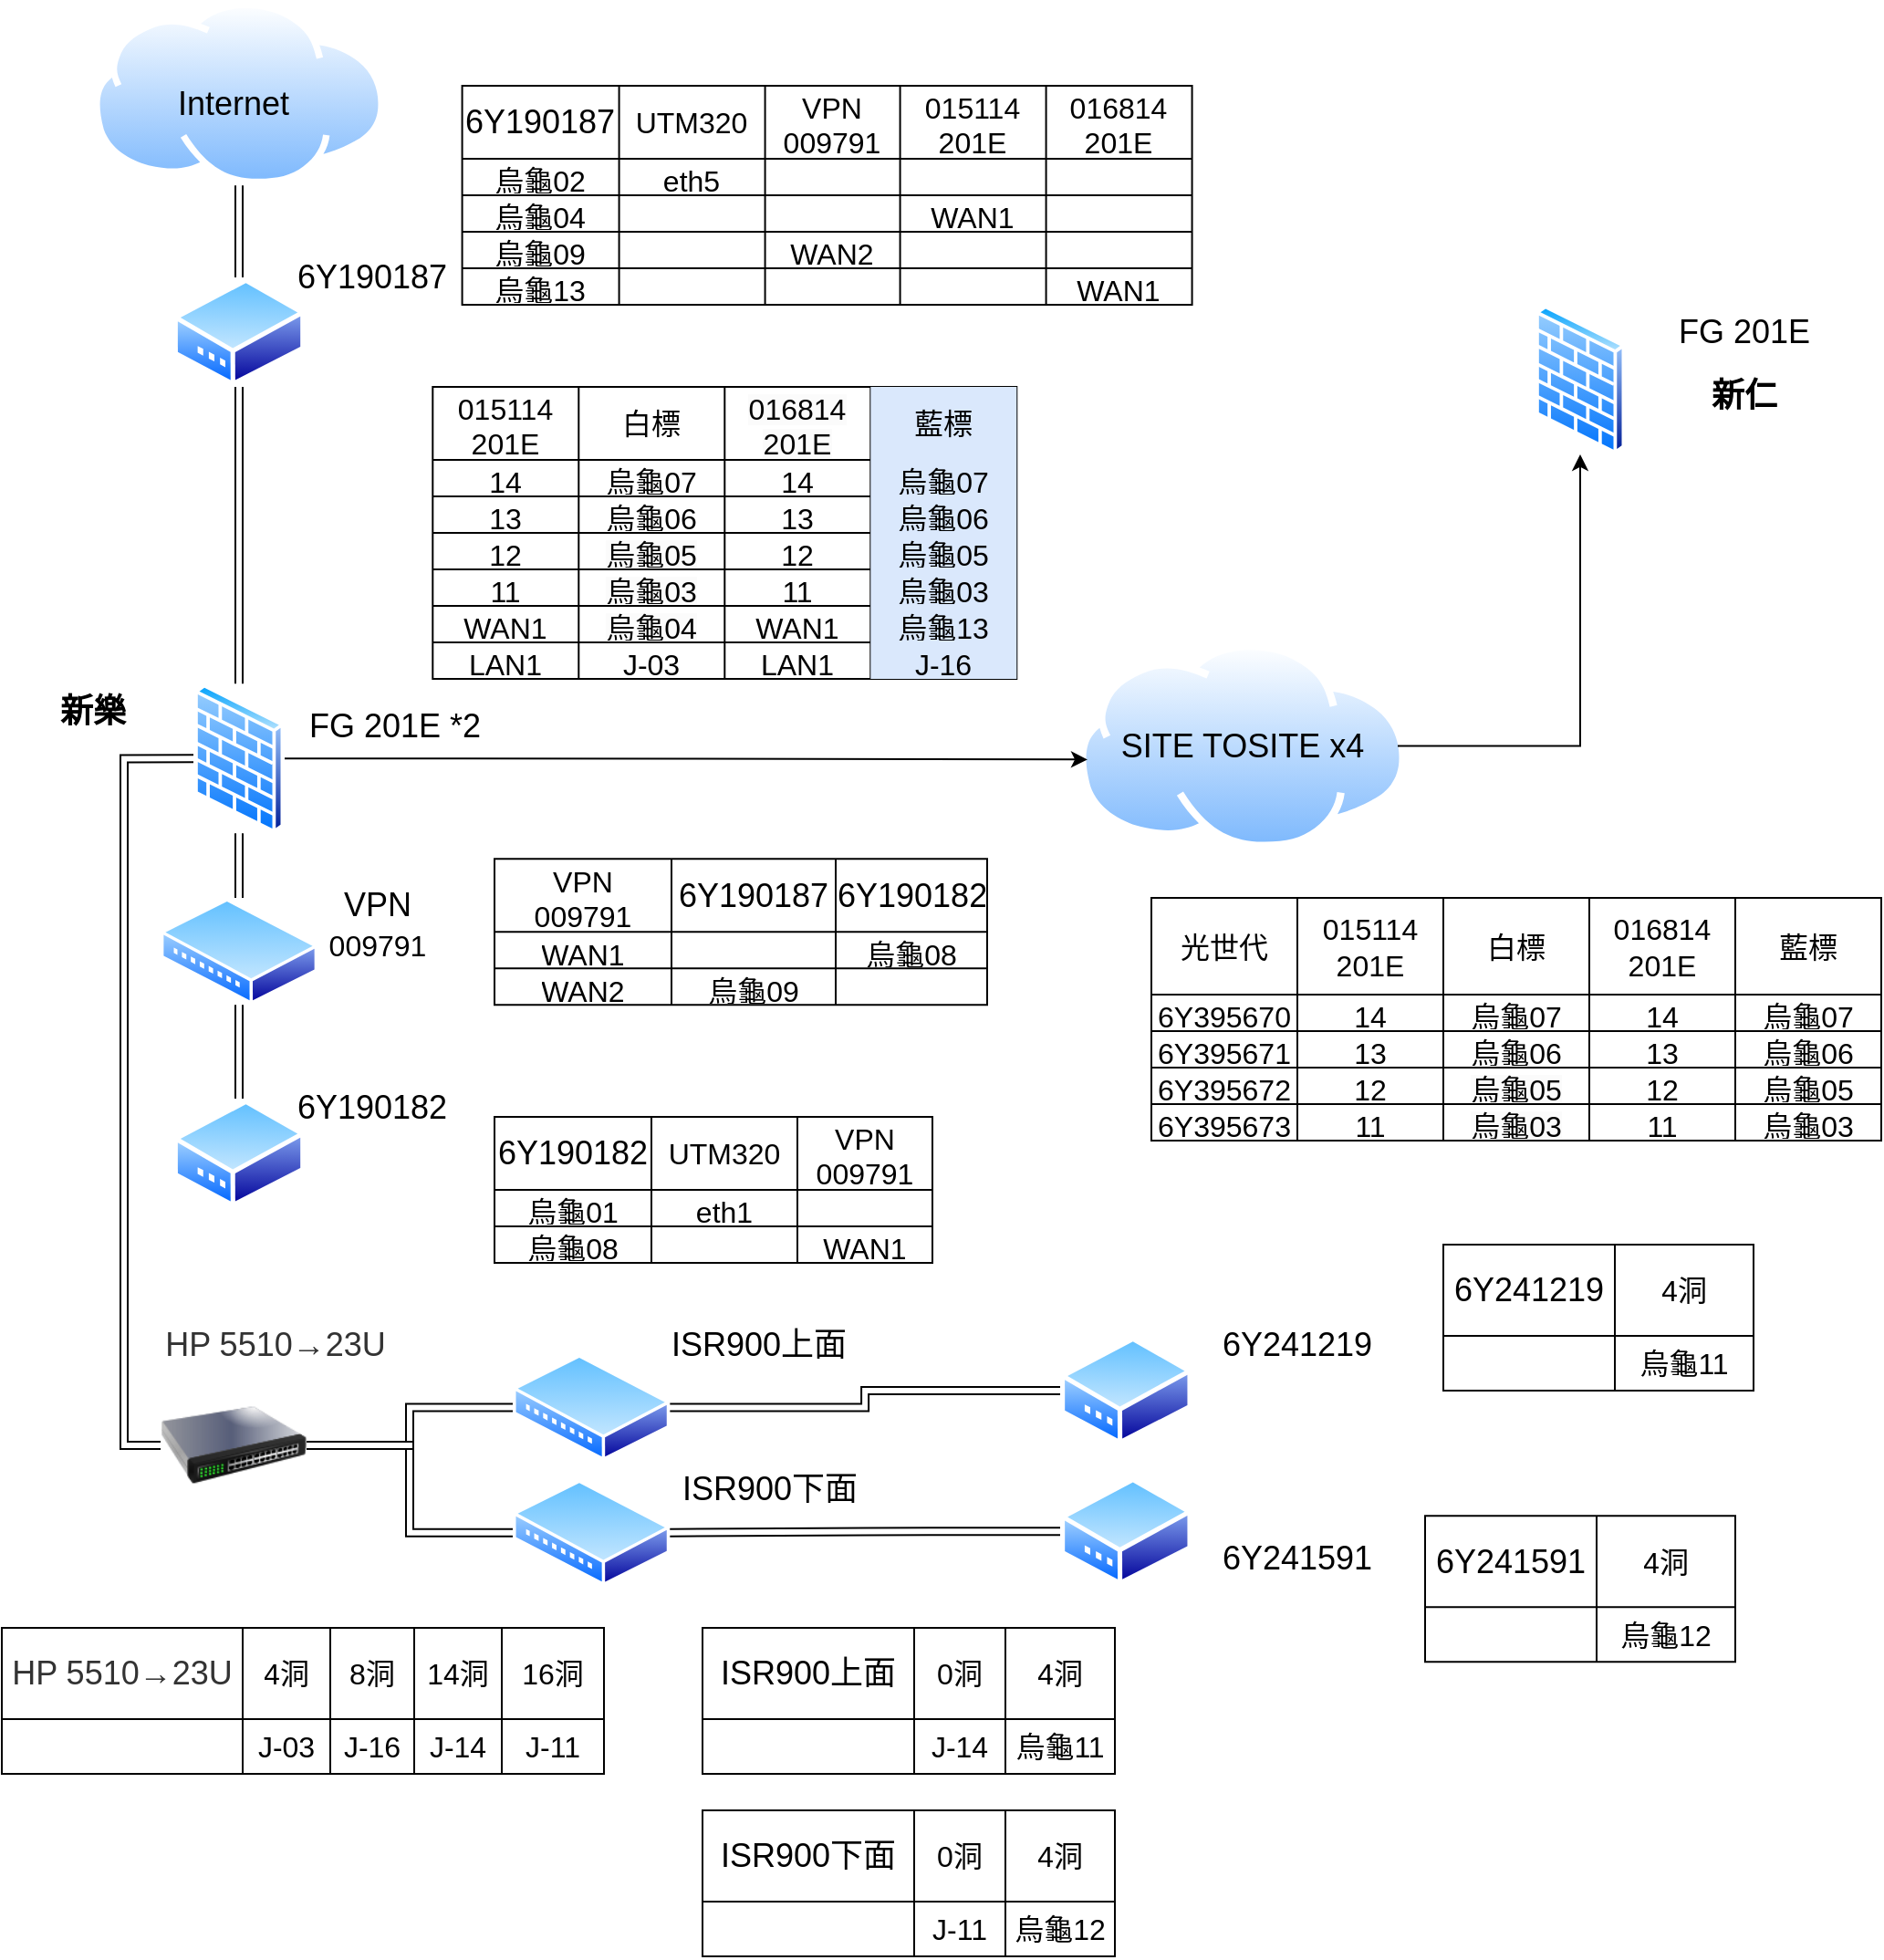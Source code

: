 <mxfile version="24.2.5" type="github">
  <diagram name="Page-1" id="822b0af5-4adb-64df-f703-e8dfc1f81529">
    <mxGraphModel dx="2017" dy="2764" grid="1" gridSize="10" guides="1" tooltips="1" connect="1" arrows="1" fold="1" page="1" pageScale="1" pageWidth="1100" pageHeight="850" background="none" math="0" shadow="0">
      <root>
        <mxCell id="0" />
        <mxCell id="1" parent="0" />
        <mxCell id="wyCytl5eD_phJpHqxvLd-6" value="" style="group" vertex="1" connectable="0" parent="1">
          <mxGeometry x="70" y="-815.8" width="160" height="100.8" as="geometry" />
        </mxCell>
        <mxCell id="wyCytl5eD_phJpHqxvLd-5" value="" style="image;aspect=fixed;perimeter=ellipsePerimeter;html=1;align=center;shadow=0;dashed=0;spacingTop=3;image=img/lib/active_directory/internet_cloud.svg;strokeColor=default;verticalAlign=middle;fontFamily=Helvetica;fontSize=12;fontColor=default;fillColor=default;" vertex="1" parent="wyCytl5eD_phJpHqxvLd-6">
          <mxGeometry y="-65.4" width="160" height="100.8" as="geometry" />
        </mxCell>
        <mxCell id="wyCytl5eD_phJpHqxvLd-4" value="&lt;font style=&quot;font-size: 18px;&quot;&gt;Internet&lt;/font&gt;" style="text;strokeColor=none;align=center;fillColor=none;html=1;verticalAlign=middle;whiteSpace=wrap;rounded=0;" vertex="1" parent="wyCytl5eD_phJpHqxvLd-6">
          <mxGeometry x="47" y="-24.2" width="60" height="30" as="geometry" />
        </mxCell>
        <mxCell id="wyCytl5eD_phJpHqxvLd-7" value="" style="group" vertex="1" connectable="0" parent="1">
          <mxGeometry x="630" y="-530" width="160" height="113.4" as="geometry" />
        </mxCell>
        <mxCell id="wyCytl5eD_phJpHqxvLd-8" value="" style="image;aspect=fixed;perimeter=ellipsePerimeter;html=1;align=center;shadow=0;dashed=0;spacingTop=3;image=img/lib/active_directory/internet_cloud.svg;strokeColor=default;verticalAlign=middle;fontFamily=Helvetica;fontSize=12;fontColor=default;fillColor=default;" vertex="1" parent="wyCytl5eD_phJpHqxvLd-7">
          <mxGeometry x="-20" width="180" height="113.4" as="geometry" />
        </mxCell>
        <mxCell id="wyCytl5eD_phJpHqxvLd-9" value="&lt;font style=&quot;font-size: 18px;&quot;&gt;SITE TOSITE x4&lt;/font&gt;" style="text;strokeColor=none;align=center;fillColor=none;html=1;verticalAlign=middle;whiteSpace=wrap;rounded=0;" vertex="1" parent="wyCytl5eD_phJpHqxvLd-7">
          <mxGeometry x="-15" y="41.7" width="170" height="30" as="geometry" />
        </mxCell>
        <mxCell id="wyCytl5eD_phJpHqxvLd-23" style="edgeStyle=orthogonalEdgeStyle;rounded=0;orthogonalLoop=1;jettySize=auto;html=1;exitX=0.5;exitY=1;exitDx=0;exitDy=0;fontFamily=Helvetica;fontSize=12;fontColor=default;shape=link;" edge="1" parent="1" source="wyCytl5eD_phJpHqxvLd-10" target="wyCytl5eD_phJpHqxvLd-13">
          <mxGeometry relative="1" as="geometry" />
        </mxCell>
        <mxCell id="wyCytl5eD_phJpHqxvLd-10" value="" style="image;aspect=fixed;perimeter=ellipsePerimeter;html=1;align=center;shadow=0;dashed=0;spacingTop=3;image=img/lib/active_directory/modem.svg;strokeColor=default;verticalAlign=middle;fontFamily=Helvetica;fontSize=12;fontColor=default;fillColor=default;" vertex="1" parent="1">
          <mxGeometry x="113.86" y="-730" width="72.29" height="60" as="geometry" />
        </mxCell>
        <mxCell id="wyCytl5eD_phJpHqxvLd-12" value="" style="image;aspect=fixed;perimeter=ellipsePerimeter;html=1;align=center;shadow=0;dashed=0;spacingTop=3;image=img/lib/active_directory/modem.svg;strokeColor=default;verticalAlign=middle;fontFamily=Helvetica;fontSize=12;fontColor=default;fillColor=default;" vertex="1" parent="1">
          <mxGeometry x="113.86" y="-280" width="72.29" height="60" as="geometry" />
        </mxCell>
        <mxCell id="wyCytl5eD_phJpHqxvLd-24" style="edgeStyle=orthogonalEdgeStyle;rounded=0;orthogonalLoop=1;jettySize=auto;html=1;exitX=0.5;exitY=1;exitDx=0;exitDy=0;fontFamily=Helvetica;fontSize=12;fontColor=default;shape=link;" edge="1" parent="1" source="wyCytl5eD_phJpHqxvLd-13" target="wyCytl5eD_phJpHqxvLd-15">
          <mxGeometry relative="1" as="geometry" />
        </mxCell>
        <mxCell id="wyCytl5eD_phJpHqxvLd-27" style="edgeStyle=orthogonalEdgeStyle;rounded=0;orthogonalLoop=1;jettySize=auto;html=1;exitX=1;exitY=0.5;exitDx=0;exitDy=0;entryX=0;entryY=0.75;entryDx=0;entryDy=0;fontFamily=Helvetica;fontSize=12;fontColor=default;" edge="1" parent="1" source="wyCytl5eD_phJpHqxvLd-13" target="wyCytl5eD_phJpHqxvLd-9">
          <mxGeometry relative="1" as="geometry" />
        </mxCell>
        <mxCell id="wyCytl5eD_phJpHqxvLd-342" style="edgeStyle=orthogonalEdgeStyle;rounded=0;orthogonalLoop=1;jettySize=auto;html=1;exitX=0;exitY=0.5;exitDx=0;exitDy=0;entryX=0;entryY=0.5;entryDx=0;entryDy=0;fontFamily=Helvetica;fontSize=12;fontColor=default;shape=link;" edge="1" parent="1" source="wyCytl5eD_phJpHqxvLd-13" target="wyCytl5eD_phJpHqxvLd-341">
          <mxGeometry relative="1" as="geometry" />
        </mxCell>
        <mxCell id="wyCytl5eD_phJpHqxvLd-13" value="" style="image;aspect=fixed;perimeter=ellipsePerimeter;html=1;align=center;shadow=0;dashed=0;spacingTop=3;image=img/lib/active_directory/firewall.svg;strokeColor=default;verticalAlign=middle;fontFamily=Helvetica;fontSize=12;fontColor=default;fillColor=default;" vertex="1" parent="1">
          <mxGeometry x="125" y="-507.32" width="50" height="81.97" as="geometry" />
        </mxCell>
        <mxCell id="wyCytl5eD_phJpHqxvLd-25" style="rounded=0;orthogonalLoop=1;jettySize=auto;html=1;exitX=0.5;exitY=1;exitDx=0;exitDy=0;fontFamily=Helvetica;fontSize=12;fontColor=default;shape=link;" edge="1" parent="1" source="wyCytl5eD_phJpHqxvLd-15" target="wyCytl5eD_phJpHqxvLd-12">
          <mxGeometry relative="1" as="geometry" />
        </mxCell>
        <mxCell id="wyCytl5eD_phJpHqxvLd-15" value="" style="image;aspect=fixed;perimeter=ellipsePerimeter;html=1;align=center;shadow=0;dashed=0;spacingTop=3;image=img/lib/active_directory/wiring_hub.svg;strokeColor=default;verticalAlign=middle;fontFamily=Helvetica;fontSize=12;fontColor=default;fillColor=default;" vertex="1" parent="1">
          <mxGeometry x="106.93" y="-390" width="86.14" height="58.58" as="geometry" />
        </mxCell>
        <mxCell id="wyCytl5eD_phJpHqxvLd-16" value="&lt;font style=&quot;font-size: 18px;&quot;&gt;6Y190187&lt;/font&gt;" style="text;html=1;align=center;verticalAlign=middle;whiteSpace=wrap;rounded=0;fontFamily=Helvetica;fontSize=12;fontColor=default;" vertex="1" parent="1">
          <mxGeometry x="193.07" y="-745" width="60" height="30" as="geometry" />
        </mxCell>
        <mxCell id="wyCytl5eD_phJpHqxvLd-17" value="&lt;font style=&quot;font-size: 18px;&quot;&gt;6Y190182&lt;/font&gt;" style="text;html=1;align=center;verticalAlign=middle;whiteSpace=wrap;rounded=0;fontFamily=Helvetica;fontSize=12;fontColor=default;" vertex="1" parent="1">
          <mxGeometry x="193.07" y="-290" width="60" height="30" as="geometry" />
        </mxCell>
        <mxCell id="wyCytl5eD_phJpHqxvLd-19" value="&lt;font style=&quot;font-size: 18px;&quot;&gt;FG 201E *2&lt;/font&gt;" style="text;html=1;align=center;verticalAlign=middle;whiteSpace=wrap;rounded=0;fontFamily=Helvetica;fontSize=12;fontColor=default;" vertex="1" parent="1">
          <mxGeometry x="181.15" y="-499.31" width="108.85" height="30" as="geometry" />
        </mxCell>
        <mxCell id="wyCytl5eD_phJpHqxvLd-20" value="&lt;font style=&quot;font-size: 18px;&quot;&gt;VPN&lt;/font&gt;&lt;div&gt;&lt;font style=&quot;font-size: 18px;&quot;&gt;&lt;span style=&quot;font-size: 16px;&quot;&gt;009791&lt;/span&gt;&lt;br&gt;&lt;/font&gt;&lt;/div&gt;" style="text;html=1;align=center;verticalAlign=middle;whiteSpace=wrap;rounded=0;fontFamily=Helvetica;fontSize=12;fontColor=default;" vertex="1" parent="1">
          <mxGeometry x="196.15" y="-390" width="60" height="30" as="geometry" />
        </mxCell>
        <mxCell id="wyCytl5eD_phJpHqxvLd-21" value="" style="image;aspect=fixed;perimeter=ellipsePerimeter;html=1;align=center;shadow=0;dashed=0;spacingTop=3;image=img/lib/active_directory/firewall.svg;strokeColor=default;verticalAlign=middle;fontFamily=Helvetica;fontSize=12;fontColor=default;fillColor=default;" vertex="1" parent="1">
          <mxGeometry x="860" y="-715.0" width="50" height="81.97" as="geometry" />
        </mxCell>
        <mxCell id="wyCytl5eD_phJpHqxvLd-22" style="edgeStyle=orthogonalEdgeStyle;rounded=0;orthogonalLoop=1;jettySize=auto;html=1;exitX=0.5;exitY=1;exitDx=0;exitDy=0;fontFamily=Helvetica;fontSize=12;fontColor=default;shape=link;" edge="1" parent="1" source="wyCytl5eD_phJpHqxvLd-5" target="wyCytl5eD_phJpHqxvLd-10">
          <mxGeometry relative="1" as="geometry" />
        </mxCell>
        <mxCell id="wyCytl5eD_phJpHqxvLd-28" style="edgeStyle=orthogonalEdgeStyle;rounded=0;orthogonalLoop=1;jettySize=auto;html=1;exitX=1;exitY=0.5;exitDx=0;exitDy=0;fontFamily=Helvetica;fontSize=12;fontColor=default;" edge="1" parent="1" source="wyCytl5eD_phJpHqxvLd-9" target="wyCytl5eD_phJpHqxvLd-21">
          <mxGeometry relative="1" as="geometry" />
        </mxCell>
        <mxCell id="wyCytl5eD_phJpHqxvLd-29" value="&lt;font style=&quot;font-size: 18px;&quot;&gt;FG 201E&lt;/font&gt;" style="text;html=1;align=center;verticalAlign=middle;whiteSpace=wrap;rounded=0;fontFamily=Helvetica;fontSize=12;fontColor=default;" vertex="1" parent="1">
          <mxGeometry x="930" y="-715" width="90" height="30" as="geometry" />
        </mxCell>
        <mxCell id="wyCytl5eD_phJpHqxvLd-31" value="&lt;font style=&quot;font-size: 18px;&quot;&gt;&lt;b&gt;新仁&lt;/b&gt;&lt;/font&gt;" style="text;html=1;align=center;verticalAlign=middle;whiteSpace=wrap;rounded=0;fontFamily=Helvetica;fontSize=12;fontColor=default;" vertex="1" parent="1">
          <mxGeometry x="945" y="-680" width="60" height="30" as="geometry" />
        </mxCell>
        <mxCell id="wyCytl5eD_phJpHqxvLd-34" value="&lt;font style=&quot;font-size: 18px;&quot;&gt;&lt;b&gt;新樂&lt;/b&gt;&lt;/font&gt;" style="text;html=1;align=center;verticalAlign=middle;whiteSpace=wrap;rounded=0;fontFamily=Helvetica;fontSize=12;fontColor=default;" vertex="1" parent="1">
          <mxGeometry x="40.0" y="-507.32" width="60" height="30" as="geometry" />
        </mxCell>
        <mxCell id="wyCytl5eD_phJpHqxvLd-98" value="" style="shape=table;startSize=0;container=1;collapsible=0;childLayout=tableLayout;fontSize=16;strokeColor=default;align=center;verticalAlign=middle;fontFamily=Helvetica;fontColor=default;fillColor=default;" vertex="1" parent="1">
          <mxGeometry x="256.15" y="-670" width="320" height="160" as="geometry" />
        </mxCell>
        <mxCell id="wyCytl5eD_phJpHqxvLd-127" style="shape=tableRow;horizontal=0;startSize=0;swimlaneHead=0;swimlaneBody=0;strokeColor=inherit;top=0;left=0;bottom=0;right=0;collapsible=0;dropTarget=0;fillColor=none;points=[[0,0.5],[1,0.5]];portConstraint=eastwest;fontSize=16;align=center;verticalAlign=middle;fontFamily=Helvetica;fontColor=default;" vertex="1" parent="wyCytl5eD_phJpHqxvLd-98">
          <mxGeometry width="320" height="40" as="geometry" />
        </mxCell>
        <mxCell id="wyCytl5eD_phJpHqxvLd-128" value="015114&lt;br&gt;201E" style="shape=partialRectangle;html=1;connectable=0;strokeColor=inherit;overflow=hidden;fillColor=none;top=0;left=0;bottom=0;right=0;pointerEvents=1;fontSize=16;align=center;verticalAlign=middle;fontFamily=Helvetica;fontColor=default;whiteSpace=wrap;" vertex="1" parent="wyCytl5eD_phJpHqxvLd-127">
          <mxGeometry width="80" height="40" as="geometry">
            <mxRectangle width="80" height="40" as="alternateBounds" />
          </mxGeometry>
        </mxCell>
        <mxCell id="wyCytl5eD_phJpHqxvLd-131" value="白標" style="shape=partialRectangle;html=1;whiteSpace=wrap;connectable=0;strokeColor=inherit;overflow=hidden;fillColor=none;top=0;left=0;bottom=0;right=0;pointerEvents=1;fontSize=16;align=center;verticalAlign=middle;fontFamily=Helvetica;fontColor=default;" vertex="1" parent="wyCytl5eD_phJpHqxvLd-127">
          <mxGeometry x="80" width="80" height="40" as="geometry">
            <mxRectangle width="80" height="40" as="alternateBounds" />
          </mxGeometry>
        </mxCell>
        <mxCell id="wyCytl5eD_phJpHqxvLd-334" value="&lt;span style=&quot;color: rgb(0, 0, 0); font-family: Helvetica; font-size: 16px; font-style: normal; font-variant-ligatures: normal; font-variant-caps: normal; font-weight: 400; letter-spacing: normal; orphans: 2; text-align: center; text-indent: 0px; text-transform: none; widows: 2; word-spacing: 0px; -webkit-text-stroke-width: 0px; white-space: normal; background-color: rgb(251, 251, 251); text-decoration-thickness: initial; text-decoration-style: initial; text-decoration-color: initial; display: inline !important; float: none;&quot;&gt;016814&lt;/span&gt;&lt;br style=&quot;forced-color-adjust: none; color: rgb(0, 0, 0); font-family: Helvetica; font-size: 16px; font-style: normal; font-variant-ligatures: normal; font-variant-caps: normal; font-weight: 400; letter-spacing: normal; orphans: 2; text-align: center; text-indent: 0px; text-transform: none; widows: 2; word-spacing: 0px; -webkit-text-stroke-width: 0px; white-space: normal; background-color: rgb(251, 251, 251); text-decoration-thickness: initial; text-decoration-style: initial; text-decoration-color: initial;&quot;&gt;&lt;span style=&quot;color: rgb(0, 0, 0); font-family: Helvetica; font-size: 16px; font-style: normal; font-variant-ligatures: normal; font-variant-caps: normal; font-weight: 400; letter-spacing: normal; orphans: 2; text-align: center; text-indent: 0px; text-transform: none; widows: 2; word-spacing: 0px; -webkit-text-stroke-width: 0px; white-space: normal; background-color: rgb(251, 251, 251); text-decoration-thickness: initial; text-decoration-style: initial; text-decoration-color: initial; display: inline !important; float: none;&quot;&gt;201E&lt;/span&gt;&lt;div&gt;&lt;br/&gt;&lt;/div&gt;" style="shape=partialRectangle;html=1;whiteSpace=wrap;connectable=0;strokeColor=inherit;overflow=hidden;fillColor=none;top=0;left=0;bottom=0;right=0;pointerEvents=1;fontSize=16;align=center;verticalAlign=middle;fontFamily=Helvetica;fontColor=default;" vertex="1" parent="wyCytl5eD_phJpHqxvLd-127">
          <mxGeometry x="160" width="80" height="40" as="geometry">
            <mxRectangle width="80" height="40" as="alternateBounds" />
          </mxGeometry>
        </mxCell>
        <mxCell id="wyCytl5eD_phJpHqxvLd-132" value="藍標" style="shape=partialRectangle;html=1;whiteSpace=wrap;connectable=0;strokeColor=#6c8ebf;overflow=hidden;fillColor=#dae8fc;top=0;left=0;bottom=0;right=0;pointerEvents=1;fontSize=16;align=center;verticalAlign=middle;fontFamily=Helvetica;" vertex="1" parent="wyCytl5eD_phJpHqxvLd-127">
          <mxGeometry x="240" width="80" height="40" as="geometry">
            <mxRectangle width="80" height="40" as="alternateBounds" />
          </mxGeometry>
        </mxCell>
        <mxCell id="wyCytl5eD_phJpHqxvLd-117" style="shape=tableRow;horizontal=0;startSize=0;swimlaneHead=0;swimlaneBody=0;strokeColor=inherit;top=0;left=0;bottom=0;right=0;collapsible=0;dropTarget=0;fillColor=none;points=[[0,0.5],[1,0.5]];portConstraint=eastwest;fontSize=16;align=center;verticalAlign=middle;fontFamily=Helvetica;fontColor=default;" vertex="1" parent="wyCytl5eD_phJpHqxvLd-98">
          <mxGeometry y="40" width="320" height="20" as="geometry" />
        </mxCell>
        <mxCell id="wyCytl5eD_phJpHqxvLd-118" value="14" style="shape=partialRectangle;html=1;connectable=0;strokeColor=inherit;overflow=hidden;fillColor=none;top=0;left=0;bottom=0;right=0;pointerEvents=1;fontSize=16;align=center;verticalAlign=middle;fontFamily=Helvetica;fontColor=default;whiteSpace=wrap;" vertex="1" parent="wyCytl5eD_phJpHqxvLd-117">
          <mxGeometry width="80" height="20" as="geometry">
            <mxRectangle width="80" height="20" as="alternateBounds" />
          </mxGeometry>
        </mxCell>
        <mxCell id="wyCytl5eD_phJpHqxvLd-121" value="烏龜07" style="shape=partialRectangle;html=1;whiteSpace=wrap;connectable=0;strokeColor=inherit;overflow=hidden;fillColor=none;top=0;left=0;bottom=0;right=0;pointerEvents=1;fontSize=16;align=center;verticalAlign=middle;fontFamily=Helvetica;fontColor=default;" vertex="1" parent="wyCytl5eD_phJpHqxvLd-117">
          <mxGeometry x="80" width="80" height="20" as="geometry">
            <mxRectangle width="80" height="20" as="alternateBounds" />
          </mxGeometry>
        </mxCell>
        <mxCell id="wyCytl5eD_phJpHqxvLd-335" value="14" style="shape=partialRectangle;html=1;whiteSpace=wrap;connectable=0;strokeColor=inherit;overflow=hidden;fillColor=none;top=0;left=0;bottom=0;right=0;pointerEvents=1;fontSize=16;align=center;verticalAlign=middle;fontFamily=Helvetica;fontColor=default;" vertex="1" parent="wyCytl5eD_phJpHqxvLd-117">
          <mxGeometry x="160" width="80" height="20" as="geometry">
            <mxRectangle width="80" height="20" as="alternateBounds" />
          </mxGeometry>
        </mxCell>
        <mxCell id="wyCytl5eD_phJpHqxvLd-122" value="烏龜07" style="shape=partialRectangle;html=1;whiteSpace=wrap;connectable=0;strokeColor=#6c8ebf;overflow=hidden;fillColor=#dae8fc;top=0;left=0;bottom=0;right=0;pointerEvents=1;fontSize=16;align=center;verticalAlign=middle;fontFamily=Helvetica;" vertex="1" parent="wyCytl5eD_phJpHqxvLd-117">
          <mxGeometry x="240" width="80" height="20" as="geometry">
            <mxRectangle width="80" height="20" as="alternateBounds" />
          </mxGeometry>
        </mxCell>
        <mxCell id="wyCytl5eD_phJpHqxvLd-99" value="" style="shape=tableRow;horizontal=0;startSize=0;swimlaneHead=0;swimlaneBody=0;strokeColor=inherit;top=0;left=0;bottom=0;right=0;collapsible=0;dropTarget=0;fillColor=none;points=[[0,0.5],[1,0.5]];portConstraint=eastwest;fontSize=16;align=center;verticalAlign=middle;fontFamily=Helvetica;fontColor=default;" vertex="1" parent="wyCytl5eD_phJpHqxvLd-98">
          <mxGeometry y="60" width="320" height="20" as="geometry" />
        </mxCell>
        <mxCell id="wyCytl5eD_phJpHqxvLd-100" value="13" style="shape=partialRectangle;html=1;whiteSpace=wrap;connectable=0;strokeColor=inherit;overflow=hidden;fillColor=none;top=0;left=0;bottom=0;right=0;pointerEvents=1;fontSize=16;align=center;verticalAlign=middle;fontFamily=Helvetica;fontColor=default;" vertex="1" parent="wyCytl5eD_phJpHqxvLd-99">
          <mxGeometry width="80" height="20" as="geometry">
            <mxRectangle width="80" height="20" as="alternateBounds" />
          </mxGeometry>
        </mxCell>
        <mxCell id="wyCytl5eD_phJpHqxvLd-111" value="烏龜06" style="shape=partialRectangle;html=1;whiteSpace=wrap;connectable=0;strokeColor=inherit;overflow=hidden;fillColor=none;top=0;left=0;bottom=0;right=0;pointerEvents=1;fontSize=16;align=center;verticalAlign=middle;fontFamily=Helvetica;fontColor=default;" vertex="1" parent="wyCytl5eD_phJpHqxvLd-99">
          <mxGeometry x="80" width="80" height="20" as="geometry">
            <mxRectangle width="80" height="20" as="alternateBounds" />
          </mxGeometry>
        </mxCell>
        <mxCell id="wyCytl5eD_phJpHqxvLd-336" value="13" style="shape=partialRectangle;html=1;whiteSpace=wrap;connectable=0;strokeColor=inherit;overflow=hidden;fillColor=none;top=0;left=0;bottom=0;right=0;pointerEvents=1;fontSize=16;align=center;verticalAlign=middle;fontFamily=Helvetica;fontColor=default;" vertex="1" parent="wyCytl5eD_phJpHqxvLd-99">
          <mxGeometry x="160" width="80" height="20" as="geometry">
            <mxRectangle width="80" height="20" as="alternateBounds" />
          </mxGeometry>
        </mxCell>
        <mxCell id="wyCytl5eD_phJpHqxvLd-102" value="烏龜06" style="shape=partialRectangle;html=1;whiteSpace=wrap;connectable=0;strokeColor=#6c8ebf;overflow=hidden;fillColor=#dae8fc;top=0;left=0;bottom=0;right=0;pointerEvents=1;fontSize=16;align=center;verticalAlign=middle;fontFamily=Helvetica;" vertex="1" parent="wyCytl5eD_phJpHqxvLd-99">
          <mxGeometry x="240" width="80" height="20" as="geometry">
            <mxRectangle width="80" height="20" as="alternateBounds" />
          </mxGeometry>
        </mxCell>
        <mxCell id="wyCytl5eD_phJpHqxvLd-103" value="" style="shape=tableRow;horizontal=0;startSize=0;swimlaneHead=0;swimlaneBody=0;strokeColor=inherit;top=0;left=0;bottom=0;right=0;collapsible=0;dropTarget=0;fillColor=none;points=[[0,0.5],[1,0.5]];portConstraint=eastwest;fontSize=16;align=center;verticalAlign=middle;fontFamily=Helvetica;fontColor=default;" vertex="1" parent="wyCytl5eD_phJpHqxvLd-98">
          <mxGeometry y="80" width="320" height="20" as="geometry" />
        </mxCell>
        <mxCell id="wyCytl5eD_phJpHqxvLd-104" value="12" style="shape=partialRectangle;html=1;whiteSpace=wrap;connectable=0;strokeColor=inherit;overflow=hidden;fillColor=none;top=0;left=0;bottom=0;right=0;pointerEvents=1;fontSize=16;align=center;verticalAlign=middle;fontFamily=Helvetica;fontColor=default;" vertex="1" parent="wyCytl5eD_phJpHqxvLd-103">
          <mxGeometry width="80" height="20" as="geometry">
            <mxRectangle width="80" height="20" as="alternateBounds" />
          </mxGeometry>
        </mxCell>
        <mxCell id="wyCytl5eD_phJpHqxvLd-112" value="&lt;span style=&quot;color: rgb(0, 0, 0); font-family: Helvetica; font-size: 16px; font-style: normal; font-variant-ligatures: normal; font-variant-caps: normal; font-weight: 400; letter-spacing: normal; orphans: 2; text-align: center; text-indent: 0px; text-transform: none; widows: 2; word-spacing: 0px; -webkit-text-stroke-width: 0px; white-space: normal; background-color: rgb(251, 251, 251); text-decoration-thickness: initial; text-decoration-style: initial; text-decoration-color: initial; display: inline !important; float: none;&quot;&gt;烏龜05&lt;/span&gt;" style="shape=partialRectangle;html=1;whiteSpace=wrap;connectable=0;strokeColor=inherit;overflow=hidden;fillColor=none;top=0;left=0;bottom=0;right=0;pointerEvents=1;fontSize=16;align=center;verticalAlign=middle;fontFamily=Helvetica;fontColor=default;" vertex="1" parent="wyCytl5eD_phJpHqxvLd-103">
          <mxGeometry x="80" width="80" height="20" as="geometry">
            <mxRectangle width="80" height="20" as="alternateBounds" />
          </mxGeometry>
        </mxCell>
        <mxCell id="wyCytl5eD_phJpHqxvLd-337" value="12" style="shape=partialRectangle;html=1;whiteSpace=wrap;connectable=0;strokeColor=inherit;overflow=hidden;fillColor=none;top=0;left=0;bottom=0;right=0;pointerEvents=1;fontSize=16;align=center;verticalAlign=middle;fontFamily=Helvetica;fontColor=default;" vertex="1" parent="wyCytl5eD_phJpHqxvLd-103">
          <mxGeometry x="160" width="80" height="20" as="geometry">
            <mxRectangle width="80" height="20" as="alternateBounds" />
          </mxGeometry>
        </mxCell>
        <mxCell id="wyCytl5eD_phJpHqxvLd-106" value="烏龜05" style="shape=partialRectangle;html=1;whiteSpace=wrap;connectable=0;strokeColor=#6c8ebf;overflow=hidden;fillColor=#dae8fc;top=0;left=0;bottom=0;right=0;pointerEvents=1;fontSize=16;align=center;verticalAlign=middle;fontFamily=Helvetica;" vertex="1" parent="wyCytl5eD_phJpHqxvLd-103">
          <mxGeometry x="240" width="80" height="20" as="geometry">
            <mxRectangle width="80" height="20" as="alternateBounds" />
          </mxGeometry>
        </mxCell>
        <mxCell id="wyCytl5eD_phJpHqxvLd-107" value="" style="shape=tableRow;horizontal=0;startSize=0;swimlaneHead=0;swimlaneBody=0;strokeColor=inherit;top=0;left=0;bottom=0;right=0;collapsible=0;dropTarget=0;fillColor=none;points=[[0,0.5],[1,0.5]];portConstraint=eastwest;fontSize=16;align=center;verticalAlign=middle;fontFamily=Helvetica;fontColor=default;" vertex="1" parent="wyCytl5eD_phJpHqxvLd-98">
          <mxGeometry y="100" width="320" height="20" as="geometry" />
        </mxCell>
        <mxCell id="wyCytl5eD_phJpHqxvLd-108" value="11" style="shape=partialRectangle;html=1;whiteSpace=wrap;connectable=0;strokeColor=inherit;overflow=hidden;fillColor=none;top=0;left=0;bottom=0;right=0;pointerEvents=1;fontSize=16;align=center;verticalAlign=middle;fontFamily=Helvetica;fontColor=default;" vertex="1" parent="wyCytl5eD_phJpHqxvLd-107">
          <mxGeometry width="80" height="20" as="geometry">
            <mxRectangle width="80" height="20" as="alternateBounds" />
          </mxGeometry>
        </mxCell>
        <mxCell id="wyCytl5eD_phJpHqxvLd-113" value="&lt;span style=&quot;color: rgb(0, 0, 0); font-family: Helvetica; font-size: 16px; font-style: normal; font-variant-ligatures: normal; font-variant-caps: normal; font-weight: 400; letter-spacing: normal; orphans: 2; text-align: center; text-indent: 0px; text-transform: none; widows: 2; word-spacing: 0px; -webkit-text-stroke-width: 0px; white-space: normal; background-color: rgb(251, 251, 251); text-decoration-thickness: initial; text-decoration-style: initial; text-decoration-color: initial; display: inline !important; float: none;&quot;&gt;烏龜03&lt;/span&gt;" style="shape=partialRectangle;html=1;whiteSpace=wrap;connectable=0;strokeColor=inherit;overflow=hidden;fillColor=none;top=0;left=0;bottom=0;right=0;pointerEvents=1;fontSize=16;align=center;verticalAlign=middle;fontFamily=Helvetica;fontColor=default;" vertex="1" parent="wyCytl5eD_phJpHqxvLd-107">
          <mxGeometry x="80" width="80" height="20" as="geometry">
            <mxRectangle width="80" height="20" as="alternateBounds" />
          </mxGeometry>
        </mxCell>
        <mxCell id="wyCytl5eD_phJpHqxvLd-338" value="11" style="shape=partialRectangle;html=1;whiteSpace=wrap;connectable=0;strokeColor=inherit;overflow=hidden;fillColor=none;top=0;left=0;bottom=0;right=0;pointerEvents=1;fontSize=16;align=center;verticalAlign=middle;fontFamily=Helvetica;fontColor=default;" vertex="1" parent="wyCytl5eD_phJpHqxvLd-107">
          <mxGeometry x="160" width="80" height="20" as="geometry">
            <mxRectangle width="80" height="20" as="alternateBounds" />
          </mxGeometry>
        </mxCell>
        <mxCell id="wyCytl5eD_phJpHqxvLd-110" value="烏龜03" style="shape=partialRectangle;html=1;whiteSpace=wrap;connectable=0;strokeColor=#6c8ebf;overflow=hidden;fillColor=#dae8fc;top=0;left=0;bottom=0;right=0;pointerEvents=1;fontSize=16;align=center;verticalAlign=middle;fontFamily=Helvetica;" vertex="1" parent="wyCytl5eD_phJpHqxvLd-107">
          <mxGeometry x="240" width="80" height="20" as="geometry">
            <mxRectangle width="80" height="20" as="alternateBounds" />
          </mxGeometry>
        </mxCell>
        <mxCell id="wyCytl5eD_phJpHqxvLd-308" style="shape=tableRow;horizontal=0;startSize=0;swimlaneHead=0;swimlaneBody=0;strokeColor=inherit;top=0;left=0;bottom=0;right=0;collapsible=0;dropTarget=0;fillColor=none;points=[[0,0.5],[1,0.5]];portConstraint=eastwest;fontSize=16;align=center;verticalAlign=middle;fontFamily=Helvetica;fontColor=default;" vertex="1" parent="wyCytl5eD_phJpHqxvLd-98">
          <mxGeometry y="120" width="320" height="20" as="geometry" />
        </mxCell>
        <mxCell id="wyCytl5eD_phJpHqxvLd-309" value="WAN1" style="shape=partialRectangle;html=1;whiteSpace=wrap;connectable=0;strokeColor=inherit;overflow=hidden;fillColor=none;top=0;left=0;bottom=0;right=0;pointerEvents=1;fontSize=16;align=center;verticalAlign=middle;fontFamily=Helvetica;fontColor=default;" vertex="1" parent="wyCytl5eD_phJpHqxvLd-308">
          <mxGeometry width="80" height="20" as="geometry">
            <mxRectangle width="80" height="20" as="alternateBounds" />
          </mxGeometry>
        </mxCell>
        <mxCell id="wyCytl5eD_phJpHqxvLd-311" value="&lt;span style=&quot;color: rgb(0, 0, 0); font-family: Helvetica; font-size: 16px; font-style: normal; font-variant-ligatures: normal; font-variant-caps: normal; font-weight: 400; letter-spacing: normal; orphans: 2; text-align: center; text-indent: 0px; text-transform: none; widows: 2; word-spacing: 0px; -webkit-text-stroke-width: 0px; white-space: normal; background-color: rgb(251, 251, 251); text-decoration-thickness: initial; text-decoration-style: initial; text-decoration-color: initial; display: inline !important; float: none;&quot;&gt;烏龜04&lt;/span&gt;" style="shape=partialRectangle;html=1;whiteSpace=wrap;connectable=0;strokeColor=inherit;overflow=hidden;fillColor=none;top=0;left=0;bottom=0;right=0;pointerEvents=1;fontSize=16;align=center;verticalAlign=middle;fontFamily=Helvetica;fontColor=default;" vertex="1" parent="wyCytl5eD_phJpHqxvLd-308">
          <mxGeometry x="80" width="80" height="20" as="geometry">
            <mxRectangle width="80" height="20" as="alternateBounds" />
          </mxGeometry>
        </mxCell>
        <mxCell id="wyCytl5eD_phJpHqxvLd-339" value="WAN1" style="shape=partialRectangle;html=1;whiteSpace=wrap;connectable=0;strokeColor=inherit;overflow=hidden;fillColor=none;top=0;left=0;bottom=0;right=0;pointerEvents=1;fontSize=16;align=center;verticalAlign=middle;fontFamily=Helvetica;fontColor=default;" vertex="1" parent="wyCytl5eD_phJpHqxvLd-308">
          <mxGeometry x="160" width="80" height="20" as="geometry">
            <mxRectangle width="80" height="20" as="alternateBounds" />
          </mxGeometry>
        </mxCell>
        <mxCell id="wyCytl5eD_phJpHqxvLd-312" value="烏龜13" style="shape=partialRectangle;html=1;whiteSpace=wrap;connectable=0;strokeColor=#6c8ebf;overflow=hidden;fillColor=#dae8fc;top=0;left=0;bottom=0;right=0;pointerEvents=1;fontSize=16;align=center;verticalAlign=middle;fontFamily=Helvetica;" vertex="1" parent="wyCytl5eD_phJpHqxvLd-308">
          <mxGeometry x="240" width="80" height="20" as="geometry">
            <mxRectangle width="80" height="20" as="alternateBounds" />
          </mxGeometry>
        </mxCell>
        <mxCell id="wyCytl5eD_phJpHqxvLd-303" style="shape=tableRow;horizontal=0;startSize=0;swimlaneHead=0;swimlaneBody=0;strokeColor=inherit;top=0;left=0;bottom=0;right=0;collapsible=0;dropTarget=0;fillColor=none;points=[[0,0.5],[1,0.5]];portConstraint=eastwest;fontSize=16;align=center;verticalAlign=middle;fontFamily=Helvetica;fontColor=default;" vertex="1" parent="wyCytl5eD_phJpHqxvLd-98">
          <mxGeometry y="140" width="320" height="20" as="geometry" />
        </mxCell>
        <mxCell id="wyCytl5eD_phJpHqxvLd-304" value="LAN1" style="shape=partialRectangle;html=1;whiteSpace=wrap;connectable=0;strokeColor=inherit;overflow=hidden;fillColor=none;top=0;left=0;bottom=0;right=0;pointerEvents=1;fontSize=16;align=center;verticalAlign=middle;fontFamily=Helvetica;fontColor=default;" vertex="1" parent="wyCytl5eD_phJpHqxvLd-303">
          <mxGeometry width="80" height="20" as="geometry">
            <mxRectangle width="80" height="20" as="alternateBounds" />
          </mxGeometry>
        </mxCell>
        <mxCell id="wyCytl5eD_phJpHqxvLd-306" value="J-03" style="shape=partialRectangle;html=1;whiteSpace=wrap;connectable=0;strokeColor=inherit;overflow=hidden;fillColor=none;top=0;left=0;bottom=0;right=0;pointerEvents=1;fontSize=16;align=center;verticalAlign=middle;fontFamily=Helvetica;fontColor=default;" vertex="1" parent="wyCytl5eD_phJpHqxvLd-303">
          <mxGeometry x="80" width="80" height="20" as="geometry">
            <mxRectangle width="80" height="20" as="alternateBounds" />
          </mxGeometry>
        </mxCell>
        <mxCell id="wyCytl5eD_phJpHqxvLd-340" value="LAN1" style="shape=partialRectangle;html=1;whiteSpace=wrap;connectable=0;strokeColor=inherit;overflow=hidden;fillColor=none;top=0;left=0;bottom=0;right=0;pointerEvents=1;fontSize=16;align=center;verticalAlign=middle;fontFamily=Helvetica;fontColor=default;" vertex="1" parent="wyCytl5eD_phJpHqxvLd-303">
          <mxGeometry x="160" width="80" height="20" as="geometry">
            <mxRectangle width="80" height="20" as="alternateBounds" />
          </mxGeometry>
        </mxCell>
        <mxCell id="wyCytl5eD_phJpHqxvLd-307" value="J-16" style="shape=partialRectangle;html=1;whiteSpace=wrap;connectable=0;strokeColor=#6c8ebf;overflow=hidden;fillColor=#dae8fc;top=0;left=0;bottom=0;right=0;pointerEvents=1;fontSize=16;align=center;verticalAlign=middle;fontFamily=Helvetica;" vertex="1" parent="wyCytl5eD_phJpHqxvLd-303">
          <mxGeometry x="240" width="80" height="20" as="geometry">
            <mxRectangle width="80" height="20" as="alternateBounds" />
          </mxGeometry>
        </mxCell>
        <mxCell id="wyCytl5eD_phJpHqxvLd-148" value="" style="shape=table;startSize=0;container=1;collapsible=0;childLayout=tableLayout;fontSize=16;strokeColor=default;align=center;verticalAlign=middle;fontFamily=Helvetica;fontColor=default;fillColor=default;" vertex="1" parent="1">
          <mxGeometry x="272.29" y="-835" width="400" height="120" as="geometry" />
        </mxCell>
        <mxCell id="wyCytl5eD_phJpHqxvLd-165" style="shape=tableRow;horizontal=0;startSize=0;swimlaneHead=0;swimlaneBody=0;strokeColor=inherit;top=0;left=0;bottom=0;right=0;collapsible=0;dropTarget=0;fillColor=none;points=[[0,0.5],[1,0.5]];portConstraint=eastwest;fontSize=16;align=center;verticalAlign=middle;fontFamily=Helvetica;fontColor=default;" vertex="1" parent="wyCytl5eD_phJpHqxvLd-148">
          <mxGeometry width="400" height="40" as="geometry" />
        </mxCell>
        <mxCell id="wyCytl5eD_phJpHqxvLd-166" value="&lt;span style=&quot;font-size: 18px;&quot;&gt;6Y190187&lt;/span&gt;" style="shape=partialRectangle;html=1;whiteSpace=wrap;connectable=0;strokeColor=inherit;overflow=hidden;fillColor=none;top=0;left=0;bottom=0;right=0;pointerEvents=1;fontSize=16;align=center;verticalAlign=middle;fontFamily=Helvetica;fontColor=default;" vertex="1" parent="wyCytl5eD_phJpHqxvLd-165">
          <mxGeometry width="86" height="40" as="geometry">
            <mxRectangle width="86" height="40" as="alternateBounds" />
          </mxGeometry>
        </mxCell>
        <mxCell id="wyCytl5eD_phJpHqxvLd-167" value="UTM320" style="shape=partialRectangle;html=1;whiteSpace=wrap;connectable=0;strokeColor=inherit;overflow=hidden;fillColor=none;top=0;left=0;bottom=0;right=0;pointerEvents=1;fontSize=16;align=center;verticalAlign=middle;fontFamily=Helvetica;fontColor=default;" vertex="1" parent="wyCytl5eD_phJpHqxvLd-165">
          <mxGeometry x="86" width="80" height="40" as="geometry">
            <mxRectangle width="80" height="40" as="alternateBounds" />
          </mxGeometry>
        </mxCell>
        <mxCell id="wyCytl5eD_phJpHqxvLd-168" value="VPN&lt;br&gt;009791" style="shape=partialRectangle;html=1;whiteSpace=wrap;connectable=0;strokeColor=inherit;overflow=hidden;fillColor=none;top=0;left=0;bottom=0;right=0;pointerEvents=1;fontSize=16;align=center;verticalAlign=middle;fontFamily=Helvetica;fontColor=default;" vertex="1" parent="wyCytl5eD_phJpHqxvLd-165">
          <mxGeometry x="166" width="74" height="40" as="geometry">
            <mxRectangle width="74" height="40" as="alternateBounds" />
          </mxGeometry>
        </mxCell>
        <mxCell id="wyCytl5eD_phJpHqxvLd-169" value="015114&lt;br&gt;201E" style="shape=partialRectangle;html=1;whiteSpace=wrap;connectable=0;strokeColor=inherit;overflow=hidden;fillColor=none;top=0;left=0;bottom=0;right=0;pointerEvents=1;fontSize=16;align=center;verticalAlign=middle;fontFamily=Helvetica;fontColor=default;" vertex="1" parent="wyCytl5eD_phJpHqxvLd-165">
          <mxGeometry x="240" width="80" height="40" as="geometry">
            <mxRectangle width="80" height="40" as="alternateBounds" />
          </mxGeometry>
        </mxCell>
        <mxCell id="wyCytl5eD_phJpHqxvLd-174" value="016814&lt;br&gt;201E" style="shape=partialRectangle;html=1;whiteSpace=wrap;connectable=0;strokeColor=inherit;overflow=hidden;fillColor=none;top=0;left=0;bottom=0;right=0;pointerEvents=1;fontSize=16;align=center;verticalAlign=middle;fontFamily=Helvetica;fontColor=default;" vertex="1" parent="wyCytl5eD_phJpHqxvLd-165">
          <mxGeometry x="320" width="80" height="40" as="geometry">
            <mxRectangle width="80" height="40" as="alternateBounds" />
          </mxGeometry>
        </mxCell>
        <mxCell id="wyCytl5eD_phJpHqxvLd-149" value="" style="shape=tableRow;horizontal=0;startSize=0;swimlaneHead=0;swimlaneBody=0;strokeColor=inherit;top=0;left=0;bottom=0;right=0;collapsible=0;dropTarget=0;fillColor=none;points=[[0,0.5],[1,0.5]];portConstraint=eastwest;fontSize=16;align=center;verticalAlign=middle;fontFamily=Helvetica;fontColor=default;" vertex="1" parent="wyCytl5eD_phJpHqxvLd-148">
          <mxGeometry y="40" width="400" height="20" as="geometry" />
        </mxCell>
        <mxCell id="wyCytl5eD_phJpHqxvLd-150" value="烏龜02" style="shape=partialRectangle;html=1;whiteSpace=wrap;connectable=0;strokeColor=inherit;overflow=hidden;fillColor=none;top=0;left=0;bottom=0;right=0;pointerEvents=1;fontSize=16;align=center;verticalAlign=middle;fontFamily=Helvetica;fontColor=default;" vertex="1" parent="wyCytl5eD_phJpHqxvLd-149">
          <mxGeometry width="86" height="20" as="geometry">
            <mxRectangle width="86" height="20" as="alternateBounds" />
          </mxGeometry>
        </mxCell>
        <mxCell id="wyCytl5eD_phJpHqxvLd-151" value="eth5" style="shape=partialRectangle;html=1;whiteSpace=wrap;connectable=0;strokeColor=inherit;overflow=hidden;fillColor=none;top=0;left=0;bottom=0;right=0;pointerEvents=1;fontSize=16;align=center;verticalAlign=middle;fontFamily=Helvetica;fontColor=default;" vertex="1" parent="wyCytl5eD_phJpHqxvLd-149">
          <mxGeometry x="86" width="80" height="20" as="geometry">
            <mxRectangle width="80" height="20" as="alternateBounds" />
          </mxGeometry>
        </mxCell>
        <mxCell id="wyCytl5eD_phJpHqxvLd-152" value="" style="shape=partialRectangle;html=1;whiteSpace=wrap;connectable=0;strokeColor=inherit;overflow=hidden;fillColor=none;top=0;left=0;bottom=0;right=0;pointerEvents=1;fontSize=16;align=center;verticalAlign=middle;fontFamily=Helvetica;fontColor=default;" vertex="1" parent="wyCytl5eD_phJpHqxvLd-149">
          <mxGeometry x="166" width="74" height="20" as="geometry">
            <mxRectangle width="74" height="20" as="alternateBounds" />
          </mxGeometry>
        </mxCell>
        <mxCell id="wyCytl5eD_phJpHqxvLd-170" style="shape=partialRectangle;html=1;whiteSpace=wrap;connectable=0;strokeColor=inherit;overflow=hidden;fillColor=none;top=0;left=0;bottom=0;right=0;pointerEvents=1;fontSize=16;align=center;verticalAlign=middle;fontFamily=Helvetica;fontColor=default;" vertex="1" parent="wyCytl5eD_phJpHqxvLd-149">
          <mxGeometry x="240" width="80" height="20" as="geometry">
            <mxRectangle width="80" height="20" as="alternateBounds" />
          </mxGeometry>
        </mxCell>
        <mxCell id="wyCytl5eD_phJpHqxvLd-175" style="shape=partialRectangle;html=1;whiteSpace=wrap;connectable=0;strokeColor=inherit;overflow=hidden;fillColor=none;top=0;left=0;bottom=0;right=0;pointerEvents=1;fontSize=16;align=center;verticalAlign=middle;fontFamily=Helvetica;fontColor=default;" vertex="1" parent="wyCytl5eD_phJpHqxvLd-149">
          <mxGeometry x="320" width="80" height="20" as="geometry">
            <mxRectangle width="80" height="20" as="alternateBounds" />
          </mxGeometry>
        </mxCell>
        <mxCell id="wyCytl5eD_phJpHqxvLd-153" value="" style="shape=tableRow;horizontal=0;startSize=0;swimlaneHead=0;swimlaneBody=0;strokeColor=inherit;top=0;left=0;bottom=0;right=0;collapsible=0;dropTarget=0;fillColor=none;points=[[0,0.5],[1,0.5]];portConstraint=eastwest;fontSize=16;align=center;verticalAlign=middle;fontFamily=Helvetica;fontColor=default;" vertex="1" parent="wyCytl5eD_phJpHqxvLd-148">
          <mxGeometry y="60" width="400" height="20" as="geometry" />
        </mxCell>
        <mxCell id="wyCytl5eD_phJpHqxvLd-154" value="烏龜04" style="shape=partialRectangle;html=1;whiteSpace=wrap;connectable=0;strokeColor=inherit;overflow=hidden;fillColor=none;top=0;left=0;bottom=0;right=0;pointerEvents=1;fontSize=16;align=center;verticalAlign=middle;fontFamily=Helvetica;fontColor=default;" vertex="1" parent="wyCytl5eD_phJpHqxvLd-153">
          <mxGeometry width="86" height="20" as="geometry">
            <mxRectangle width="86" height="20" as="alternateBounds" />
          </mxGeometry>
        </mxCell>
        <mxCell id="wyCytl5eD_phJpHqxvLd-155" value="" style="shape=partialRectangle;html=1;whiteSpace=wrap;connectable=0;strokeColor=inherit;overflow=hidden;fillColor=none;top=0;left=0;bottom=0;right=0;pointerEvents=1;fontSize=16;align=center;verticalAlign=middle;fontFamily=Helvetica;fontColor=default;" vertex="1" parent="wyCytl5eD_phJpHqxvLd-153">
          <mxGeometry x="86" width="80" height="20" as="geometry">
            <mxRectangle width="80" height="20" as="alternateBounds" />
          </mxGeometry>
        </mxCell>
        <mxCell id="wyCytl5eD_phJpHqxvLd-156" value="" style="shape=partialRectangle;html=1;whiteSpace=wrap;connectable=0;strokeColor=inherit;overflow=hidden;fillColor=none;top=0;left=0;bottom=0;right=0;pointerEvents=1;fontSize=16;align=center;verticalAlign=middle;fontFamily=Helvetica;fontColor=default;" vertex="1" parent="wyCytl5eD_phJpHqxvLd-153">
          <mxGeometry x="166" width="74" height="20" as="geometry">
            <mxRectangle width="74" height="20" as="alternateBounds" />
          </mxGeometry>
        </mxCell>
        <mxCell id="wyCytl5eD_phJpHqxvLd-171" value="WAN1" style="shape=partialRectangle;html=1;whiteSpace=wrap;connectable=0;strokeColor=inherit;overflow=hidden;fillColor=none;top=0;left=0;bottom=0;right=0;pointerEvents=1;fontSize=16;align=center;verticalAlign=middle;fontFamily=Helvetica;fontColor=default;" vertex="1" parent="wyCytl5eD_phJpHqxvLd-153">
          <mxGeometry x="240" width="80" height="20" as="geometry">
            <mxRectangle width="80" height="20" as="alternateBounds" />
          </mxGeometry>
        </mxCell>
        <mxCell id="wyCytl5eD_phJpHqxvLd-176" style="shape=partialRectangle;html=1;whiteSpace=wrap;connectable=0;strokeColor=inherit;overflow=hidden;fillColor=none;top=0;left=0;bottom=0;right=0;pointerEvents=1;fontSize=16;align=center;verticalAlign=middle;fontFamily=Helvetica;fontColor=default;" vertex="1" parent="wyCytl5eD_phJpHqxvLd-153">
          <mxGeometry x="320" width="80" height="20" as="geometry">
            <mxRectangle width="80" height="20" as="alternateBounds" />
          </mxGeometry>
        </mxCell>
        <mxCell id="wyCytl5eD_phJpHqxvLd-157" value="" style="shape=tableRow;horizontal=0;startSize=0;swimlaneHead=0;swimlaneBody=0;strokeColor=inherit;top=0;left=0;bottom=0;right=0;collapsible=0;dropTarget=0;fillColor=none;points=[[0,0.5],[1,0.5]];portConstraint=eastwest;fontSize=16;align=center;verticalAlign=middle;fontFamily=Helvetica;fontColor=default;" vertex="1" parent="wyCytl5eD_phJpHqxvLd-148">
          <mxGeometry y="80" width="400" height="20" as="geometry" />
        </mxCell>
        <mxCell id="wyCytl5eD_phJpHqxvLd-158" value="烏龜09" style="shape=partialRectangle;html=1;whiteSpace=wrap;connectable=0;strokeColor=inherit;overflow=hidden;fillColor=none;top=0;left=0;bottom=0;right=0;pointerEvents=1;fontSize=16;align=center;verticalAlign=middle;fontFamily=Helvetica;fontColor=default;" vertex="1" parent="wyCytl5eD_phJpHqxvLd-157">
          <mxGeometry width="86" height="20" as="geometry">
            <mxRectangle width="86" height="20" as="alternateBounds" />
          </mxGeometry>
        </mxCell>
        <mxCell id="wyCytl5eD_phJpHqxvLd-159" value="" style="shape=partialRectangle;html=1;whiteSpace=wrap;connectable=0;strokeColor=inherit;overflow=hidden;fillColor=none;top=0;left=0;bottom=0;right=0;pointerEvents=1;fontSize=16;align=center;verticalAlign=middle;fontFamily=Helvetica;fontColor=default;" vertex="1" parent="wyCytl5eD_phJpHqxvLd-157">
          <mxGeometry x="86" width="80" height="20" as="geometry">
            <mxRectangle width="80" height="20" as="alternateBounds" />
          </mxGeometry>
        </mxCell>
        <mxCell id="wyCytl5eD_phJpHqxvLd-160" value="WAN2" style="shape=partialRectangle;html=1;whiteSpace=wrap;connectable=0;strokeColor=inherit;overflow=hidden;fillColor=none;top=0;left=0;bottom=0;right=0;pointerEvents=1;fontSize=16;align=center;verticalAlign=middle;fontFamily=Helvetica;fontColor=default;" vertex="1" parent="wyCytl5eD_phJpHqxvLd-157">
          <mxGeometry x="166" width="74" height="20" as="geometry">
            <mxRectangle width="74" height="20" as="alternateBounds" />
          </mxGeometry>
        </mxCell>
        <mxCell id="wyCytl5eD_phJpHqxvLd-172" style="shape=partialRectangle;html=1;whiteSpace=wrap;connectable=0;strokeColor=inherit;overflow=hidden;fillColor=none;top=0;left=0;bottom=0;right=0;pointerEvents=1;fontSize=16;align=center;verticalAlign=middle;fontFamily=Helvetica;fontColor=default;" vertex="1" parent="wyCytl5eD_phJpHqxvLd-157">
          <mxGeometry x="240" width="80" height="20" as="geometry">
            <mxRectangle width="80" height="20" as="alternateBounds" />
          </mxGeometry>
        </mxCell>
        <mxCell id="wyCytl5eD_phJpHqxvLd-177" style="shape=partialRectangle;html=1;whiteSpace=wrap;connectable=0;strokeColor=inherit;overflow=hidden;fillColor=none;top=0;left=0;bottom=0;right=0;pointerEvents=1;fontSize=16;align=center;verticalAlign=middle;fontFamily=Helvetica;fontColor=default;" vertex="1" parent="wyCytl5eD_phJpHqxvLd-157">
          <mxGeometry x="320" width="80" height="20" as="geometry">
            <mxRectangle width="80" height="20" as="alternateBounds" />
          </mxGeometry>
        </mxCell>
        <mxCell id="wyCytl5eD_phJpHqxvLd-161" style="shape=tableRow;horizontal=0;startSize=0;swimlaneHead=0;swimlaneBody=0;strokeColor=inherit;top=0;left=0;bottom=0;right=0;collapsible=0;dropTarget=0;fillColor=none;points=[[0,0.5],[1,0.5]];portConstraint=eastwest;fontSize=16;align=center;verticalAlign=middle;fontFamily=Helvetica;fontColor=default;" vertex="1" parent="wyCytl5eD_phJpHqxvLd-148">
          <mxGeometry y="100" width="400" height="20" as="geometry" />
        </mxCell>
        <mxCell id="wyCytl5eD_phJpHqxvLd-162" value="烏龜13" style="shape=partialRectangle;html=1;whiteSpace=wrap;connectable=0;strokeColor=inherit;overflow=hidden;fillColor=none;top=0;left=0;bottom=0;right=0;pointerEvents=1;fontSize=16;align=center;verticalAlign=middle;fontFamily=Helvetica;fontColor=default;" vertex="1" parent="wyCytl5eD_phJpHqxvLd-161">
          <mxGeometry width="86" height="20" as="geometry">
            <mxRectangle width="86" height="20" as="alternateBounds" />
          </mxGeometry>
        </mxCell>
        <mxCell id="wyCytl5eD_phJpHqxvLd-163" style="shape=partialRectangle;html=1;whiteSpace=wrap;connectable=0;strokeColor=inherit;overflow=hidden;fillColor=none;top=0;left=0;bottom=0;right=0;pointerEvents=1;fontSize=16;align=center;verticalAlign=middle;fontFamily=Helvetica;fontColor=default;" vertex="1" parent="wyCytl5eD_phJpHqxvLd-161">
          <mxGeometry x="86" width="80" height="20" as="geometry">
            <mxRectangle width="80" height="20" as="alternateBounds" />
          </mxGeometry>
        </mxCell>
        <mxCell id="wyCytl5eD_phJpHqxvLd-164" style="shape=partialRectangle;html=1;whiteSpace=wrap;connectable=0;strokeColor=inherit;overflow=hidden;fillColor=none;top=0;left=0;bottom=0;right=0;pointerEvents=1;fontSize=16;align=center;verticalAlign=middle;fontFamily=Helvetica;fontColor=default;" vertex="1" parent="wyCytl5eD_phJpHqxvLd-161">
          <mxGeometry x="166" width="74" height="20" as="geometry">
            <mxRectangle width="74" height="20" as="alternateBounds" />
          </mxGeometry>
        </mxCell>
        <mxCell id="wyCytl5eD_phJpHqxvLd-173" value="" style="shape=partialRectangle;html=1;whiteSpace=wrap;connectable=0;strokeColor=inherit;overflow=hidden;fillColor=none;top=0;left=0;bottom=0;right=0;pointerEvents=1;fontSize=16;align=center;verticalAlign=middle;fontFamily=Helvetica;fontColor=default;" vertex="1" parent="wyCytl5eD_phJpHqxvLd-161">
          <mxGeometry x="240" width="80" height="20" as="geometry">
            <mxRectangle width="80" height="20" as="alternateBounds" />
          </mxGeometry>
        </mxCell>
        <mxCell id="wyCytl5eD_phJpHqxvLd-178" value="WAN1" style="shape=partialRectangle;html=1;whiteSpace=wrap;connectable=0;strokeColor=inherit;overflow=hidden;fillColor=none;top=0;left=0;bottom=0;right=0;pointerEvents=1;fontSize=16;align=center;verticalAlign=middle;fontFamily=Helvetica;fontColor=default;" vertex="1" parent="wyCytl5eD_phJpHqxvLd-161">
          <mxGeometry x="320" width="80" height="20" as="geometry">
            <mxRectangle width="80" height="20" as="alternateBounds" />
          </mxGeometry>
        </mxCell>
        <mxCell id="wyCytl5eD_phJpHqxvLd-185" value="" style="shape=table;startSize=0;container=1;collapsible=0;childLayout=tableLayout;fontSize=16;strokeColor=default;align=center;verticalAlign=middle;fontFamily=Helvetica;fontColor=default;fillColor=default;" vertex="1" parent="1">
          <mxGeometry x="290" y="-270" width="240" height="80" as="geometry" />
        </mxCell>
        <mxCell id="wyCytl5eD_phJpHqxvLd-186" style="shape=tableRow;horizontal=0;startSize=0;swimlaneHead=0;swimlaneBody=0;strokeColor=inherit;top=0;left=0;bottom=0;right=0;collapsible=0;dropTarget=0;fillColor=none;points=[[0,0.5],[1,0.5]];portConstraint=eastwest;fontSize=16;align=center;verticalAlign=middle;fontFamily=Helvetica;fontColor=default;" vertex="1" parent="wyCytl5eD_phJpHqxvLd-185">
          <mxGeometry width="240" height="40" as="geometry" />
        </mxCell>
        <mxCell id="wyCytl5eD_phJpHqxvLd-187" value="&lt;span style=&quot;font-size: 18px;&quot;&gt;6Y190182&lt;/span&gt;" style="shape=partialRectangle;html=1;whiteSpace=wrap;connectable=0;strokeColor=inherit;overflow=hidden;fillColor=none;top=0;left=0;bottom=0;right=0;pointerEvents=1;fontSize=16;align=center;verticalAlign=middle;fontFamily=Helvetica;fontColor=default;" vertex="1" parent="wyCytl5eD_phJpHqxvLd-186">
          <mxGeometry width="86" height="40" as="geometry">
            <mxRectangle width="86" height="40" as="alternateBounds" />
          </mxGeometry>
        </mxCell>
        <mxCell id="wyCytl5eD_phJpHqxvLd-188" value="UTM320" style="shape=partialRectangle;html=1;whiteSpace=wrap;connectable=0;strokeColor=inherit;overflow=hidden;fillColor=none;top=0;left=0;bottom=0;right=0;pointerEvents=1;fontSize=16;align=center;verticalAlign=middle;fontFamily=Helvetica;fontColor=default;" vertex="1" parent="wyCytl5eD_phJpHqxvLd-186">
          <mxGeometry x="86" width="80" height="40" as="geometry">
            <mxRectangle width="80" height="40" as="alternateBounds" />
          </mxGeometry>
        </mxCell>
        <mxCell id="wyCytl5eD_phJpHqxvLd-189" value="VPN&lt;br&gt;009791" style="shape=partialRectangle;html=1;whiteSpace=wrap;connectable=0;strokeColor=inherit;overflow=hidden;fillColor=none;top=0;left=0;bottom=0;right=0;pointerEvents=1;fontSize=16;align=center;verticalAlign=middle;fontFamily=Helvetica;fontColor=default;" vertex="1" parent="wyCytl5eD_phJpHqxvLd-186">
          <mxGeometry x="166" width="74" height="40" as="geometry">
            <mxRectangle width="74" height="40" as="alternateBounds" />
          </mxGeometry>
        </mxCell>
        <mxCell id="wyCytl5eD_phJpHqxvLd-192" value="" style="shape=tableRow;horizontal=0;startSize=0;swimlaneHead=0;swimlaneBody=0;strokeColor=inherit;top=0;left=0;bottom=0;right=0;collapsible=0;dropTarget=0;fillColor=none;points=[[0,0.5],[1,0.5]];portConstraint=eastwest;fontSize=16;align=center;verticalAlign=middle;fontFamily=Helvetica;fontColor=default;" vertex="1" parent="wyCytl5eD_phJpHqxvLd-185">
          <mxGeometry y="40" width="240" height="20" as="geometry" />
        </mxCell>
        <mxCell id="wyCytl5eD_phJpHqxvLd-193" value="烏龜01" style="shape=partialRectangle;html=1;whiteSpace=wrap;connectable=0;strokeColor=inherit;overflow=hidden;fillColor=none;top=0;left=0;bottom=0;right=0;pointerEvents=1;fontSize=16;align=center;verticalAlign=middle;fontFamily=Helvetica;fontColor=default;" vertex="1" parent="wyCytl5eD_phJpHqxvLd-192">
          <mxGeometry width="86" height="20" as="geometry">
            <mxRectangle width="86" height="20" as="alternateBounds" />
          </mxGeometry>
        </mxCell>
        <mxCell id="wyCytl5eD_phJpHqxvLd-194" value="eth1" style="shape=partialRectangle;html=1;whiteSpace=wrap;connectable=0;strokeColor=inherit;overflow=hidden;fillColor=none;top=0;left=0;bottom=0;right=0;pointerEvents=1;fontSize=16;align=center;verticalAlign=middle;fontFamily=Helvetica;fontColor=default;" vertex="1" parent="wyCytl5eD_phJpHqxvLd-192">
          <mxGeometry x="86" width="80" height="20" as="geometry">
            <mxRectangle width="80" height="20" as="alternateBounds" />
          </mxGeometry>
        </mxCell>
        <mxCell id="wyCytl5eD_phJpHqxvLd-195" value="" style="shape=partialRectangle;html=1;whiteSpace=wrap;connectable=0;strokeColor=inherit;overflow=hidden;fillColor=none;top=0;left=0;bottom=0;right=0;pointerEvents=1;fontSize=16;align=center;verticalAlign=middle;fontFamily=Helvetica;fontColor=default;" vertex="1" parent="wyCytl5eD_phJpHqxvLd-192">
          <mxGeometry x="166" width="74" height="20" as="geometry">
            <mxRectangle width="74" height="20" as="alternateBounds" />
          </mxGeometry>
        </mxCell>
        <mxCell id="wyCytl5eD_phJpHqxvLd-198" value="" style="shape=tableRow;horizontal=0;startSize=0;swimlaneHead=0;swimlaneBody=0;strokeColor=inherit;top=0;left=0;bottom=0;right=0;collapsible=0;dropTarget=0;fillColor=none;points=[[0,0.5],[1,0.5]];portConstraint=eastwest;fontSize=16;align=center;verticalAlign=middle;fontFamily=Helvetica;fontColor=default;" vertex="1" parent="wyCytl5eD_phJpHqxvLd-185">
          <mxGeometry y="60" width="240" height="20" as="geometry" />
        </mxCell>
        <mxCell id="wyCytl5eD_phJpHqxvLd-199" value="烏龜08" style="shape=partialRectangle;html=1;whiteSpace=wrap;connectable=0;strokeColor=inherit;overflow=hidden;fillColor=none;top=0;left=0;bottom=0;right=0;pointerEvents=1;fontSize=16;align=center;verticalAlign=middle;fontFamily=Helvetica;fontColor=default;" vertex="1" parent="wyCytl5eD_phJpHqxvLd-198">
          <mxGeometry width="86" height="20" as="geometry">
            <mxRectangle width="86" height="20" as="alternateBounds" />
          </mxGeometry>
        </mxCell>
        <mxCell id="wyCytl5eD_phJpHqxvLd-200" value="" style="shape=partialRectangle;html=1;whiteSpace=wrap;connectable=0;strokeColor=inherit;overflow=hidden;fillColor=none;top=0;left=0;bottom=0;right=0;pointerEvents=1;fontSize=16;align=center;verticalAlign=middle;fontFamily=Helvetica;fontColor=default;" vertex="1" parent="wyCytl5eD_phJpHqxvLd-198">
          <mxGeometry x="86" width="80" height="20" as="geometry">
            <mxRectangle width="80" height="20" as="alternateBounds" />
          </mxGeometry>
        </mxCell>
        <mxCell id="wyCytl5eD_phJpHqxvLd-201" value="WAN1" style="shape=partialRectangle;html=1;whiteSpace=wrap;connectable=0;strokeColor=inherit;overflow=hidden;fillColor=none;top=0;left=0;bottom=0;right=0;pointerEvents=1;fontSize=16;align=center;verticalAlign=middle;fontFamily=Helvetica;fontColor=default;" vertex="1" parent="wyCytl5eD_phJpHqxvLd-198">
          <mxGeometry x="166" width="74" height="20" as="geometry">
            <mxRectangle width="74" height="20" as="alternateBounds" />
          </mxGeometry>
        </mxCell>
        <mxCell id="wyCytl5eD_phJpHqxvLd-216" value="" style="shape=table;startSize=0;container=1;collapsible=0;childLayout=tableLayout;fontSize=16;strokeColor=default;align=center;verticalAlign=middle;fontFamily=Helvetica;fontColor=default;fillColor=default;" vertex="1" parent="1">
          <mxGeometry x="290" y="-411.42" width="270" height="80" as="geometry" />
        </mxCell>
        <mxCell id="wyCytl5eD_phJpHqxvLd-217" style="shape=tableRow;horizontal=0;startSize=0;swimlaneHead=0;swimlaneBody=0;strokeColor=inherit;top=0;left=0;bottom=0;right=0;collapsible=0;dropTarget=0;fillColor=none;points=[[0,0.5],[1,0.5]];portConstraint=eastwest;fontSize=16;align=center;verticalAlign=middle;fontFamily=Helvetica;fontColor=default;" vertex="1" parent="wyCytl5eD_phJpHqxvLd-216">
          <mxGeometry width="270" height="40" as="geometry" />
        </mxCell>
        <mxCell id="wyCytl5eD_phJpHqxvLd-218" value="VPN&lt;br&gt;009791" style="shape=partialRectangle;html=1;whiteSpace=wrap;connectable=0;strokeColor=inherit;overflow=hidden;fillColor=none;top=0;left=0;bottom=0;right=0;pointerEvents=1;fontSize=16;align=center;verticalAlign=middle;fontFamily=Helvetica;fontColor=default;" vertex="1" parent="wyCytl5eD_phJpHqxvLd-217">
          <mxGeometry width="97" height="40" as="geometry">
            <mxRectangle width="97" height="40" as="alternateBounds" />
          </mxGeometry>
        </mxCell>
        <mxCell id="wyCytl5eD_phJpHqxvLd-219" value="&lt;span style=&quot;font-size: 18px;&quot;&gt;6Y190187&lt;/span&gt;" style="shape=partialRectangle;html=1;whiteSpace=wrap;connectable=0;strokeColor=inherit;overflow=hidden;fillColor=none;top=0;left=0;bottom=0;right=0;pointerEvents=1;fontSize=16;align=center;verticalAlign=middle;fontFamily=Helvetica;fontColor=default;" vertex="1" parent="wyCytl5eD_phJpHqxvLd-217">
          <mxGeometry x="97" width="90" height="40" as="geometry">
            <mxRectangle width="90" height="40" as="alternateBounds" />
          </mxGeometry>
        </mxCell>
        <mxCell id="wyCytl5eD_phJpHqxvLd-220" value="&lt;span style=&quot;font-size: 18px;&quot;&gt;6Y190182&lt;/span&gt;" style="shape=partialRectangle;html=1;whiteSpace=wrap;connectable=0;strokeColor=inherit;overflow=hidden;fillColor=none;top=0;left=0;bottom=0;right=0;pointerEvents=1;fontSize=16;align=center;verticalAlign=middle;fontFamily=Helvetica;fontColor=default;" vertex="1" parent="wyCytl5eD_phJpHqxvLd-217">
          <mxGeometry x="187" width="83" height="40" as="geometry">
            <mxRectangle width="83" height="40" as="alternateBounds" />
          </mxGeometry>
        </mxCell>
        <mxCell id="wyCytl5eD_phJpHqxvLd-221" value="" style="shape=tableRow;horizontal=0;startSize=0;swimlaneHead=0;swimlaneBody=0;strokeColor=inherit;top=0;left=0;bottom=0;right=0;collapsible=0;dropTarget=0;fillColor=none;points=[[0,0.5],[1,0.5]];portConstraint=eastwest;fontSize=16;align=center;verticalAlign=middle;fontFamily=Helvetica;fontColor=default;" vertex="1" parent="wyCytl5eD_phJpHqxvLd-216">
          <mxGeometry y="40" width="270" height="20" as="geometry" />
        </mxCell>
        <mxCell id="wyCytl5eD_phJpHqxvLd-222" value="WAN1" style="shape=partialRectangle;html=1;whiteSpace=wrap;connectable=0;strokeColor=inherit;overflow=hidden;fillColor=none;top=0;left=0;bottom=0;right=0;pointerEvents=1;fontSize=16;align=center;verticalAlign=middle;fontFamily=Helvetica;fontColor=default;" vertex="1" parent="wyCytl5eD_phJpHqxvLd-221">
          <mxGeometry width="97" height="20" as="geometry">
            <mxRectangle width="97" height="20" as="alternateBounds" />
          </mxGeometry>
        </mxCell>
        <mxCell id="wyCytl5eD_phJpHqxvLd-223" value="" style="shape=partialRectangle;html=1;whiteSpace=wrap;connectable=0;strokeColor=inherit;overflow=hidden;fillColor=none;top=0;left=0;bottom=0;right=0;pointerEvents=1;fontSize=16;align=center;verticalAlign=middle;fontFamily=Helvetica;fontColor=default;" vertex="1" parent="wyCytl5eD_phJpHqxvLd-221">
          <mxGeometry x="97" width="90" height="20" as="geometry">
            <mxRectangle width="90" height="20" as="alternateBounds" />
          </mxGeometry>
        </mxCell>
        <mxCell id="wyCytl5eD_phJpHqxvLd-224" value="烏龜08" style="shape=partialRectangle;html=1;whiteSpace=wrap;connectable=0;strokeColor=inherit;overflow=hidden;fillColor=none;top=0;left=0;bottom=0;right=0;pointerEvents=1;fontSize=16;align=center;verticalAlign=middle;fontFamily=Helvetica;fontColor=default;" vertex="1" parent="wyCytl5eD_phJpHqxvLd-221">
          <mxGeometry x="187" width="83" height="20" as="geometry">
            <mxRectangle width="83" height="20" as="alternateBounds" />
          </mxGeometry>
        </mxCell>
        <mxCell id="wyCytl5eD_phJpHqxvLd-225" value="" style="shape=tableRow;horizontal=0;startSize=0;swimlaneHead=0;swimlaneBody=0;strokeColor=inherit;top=0;left=0;bottom=0;right=0;collapsible=0;dropTarget=0;fillColor=none;points=[[0,0.5],[1,0.5]];portConstraint=eastwest;fontSize=16;align=center;verticalAlign=middle;fontFamily=Helvetica;fontColor=default;" vertex="1" parent="wyCytl5eD_phJpHqxvLd-216">
          <mxGeometry y="60" width="270" height="20" as="geometry" />
        </mxCell>
        <mxCell id="wyCytl5eD_phJpHqxvLd-226" value="WAN2" style="shape=partialRectangle;html=1;whiteSpace=wrap;connectable=0;strokeColor=inherit;overflow=hidden;fillColor=none;top=0;left=0;bottom=0;right=0;pointerEvents=1;fontSize=16;align=center;verticalAlign=middle;fontFamily=Helvetica;fontColor=default;" vertex="1" parent="wyCytl5eD_phJpHqxvLd-225">
          <mxGeometry width="97" height="20" as="geometry">
            <mxRectangle width="97" height="20" as="alternateBounds" />
          </mxGeometry>
        </mxCell>
        <mxCell id="wyCytl5eD_phJpHqxvLd-227" value="烏龜09" style="shape=partialRectangle;html=1;whiteSpace=wrap;connectable=0;strokeColor=inherit;overflow=hidden;fillColor=none;top=0;left=0;bottom=0;right=0;pointerEvents=1;fontSize=16;align=center;verticalAlign=middle;fontFamily=Helvetica;fontColor=default;" vertex="1" parent="wyCytl5eD_phJpHqxvLd-225">
          <mxGeometry x="97" width="90" height="20" as="geometry">
            <mxRectangle width="90" height="20" as="alternateBounds" />
          </mxGeometry>
        </mxCell>
        <mxCell id="wyCytl5eD_phJpHqxvLd-228" value="" style="shape=partialRectangle;html=1;whiteSpace=wrap;connectable=0;strokeColor=inherit;overflow=hidden;fillColor=none;top=0;left=0;bottom=0;right=0;pointerEvents=1;fontSize=16;align=center;verticalAlign=middle;fontFamily=Helvetica;fontColor=default;" vertex="1" parent="wyCytl5eD_phJpHqxvLd-225">
          <mxGeometry x="187" width="83" height="20" as="geometry">
            <mxRectangle width="83" height="20" as="alternateBounds" />
          </mxGeometry>
        </mxCell>
        <mxCell id="wyCytl5eD_phJpHqxvLd-253" value="" style="shape=table;startSize=0;container=1;collapsible=0;childLayout=tableLayout;fontSize=16;strokeColor=default;align=center;verticalAlign=middle;fontFamily=Helvetica;fontColor=default;fillColor=default;" vertex="1" parent="1">
          <mxGeometry x="650" y="-390" width="400" height="133" as="geometry" />
        </mxCell>
        <mxCell id="wyCytl5eD_phJpHqxvLd-254" style="shape=tableRow;horizontal=0;startSize=0;swimlaneHead=0;swimlaneBody=0;strokeColor=inherit;top=0;left=0;bottom=0;right=0;collapsible=0;dropTarget=0;fillColor=none;points=[[0,0.5],[1,0.5]];portConstraint=eastwest;fontSize=16;align=center;verticalAlign=middle;fontFamily=Helvetica;fontColor=default;" vertex="1" parent="wyCytl5eD_phJpHqxvLd-253">
          <mxGeometry width="400" height="53" as="geometry" />
        </mxCell>
        <mxCell id="wyCytl5eD_phJpHqxvLd-255" value="光世代" style="shape=partialRectangle;html=1;connectable=0;strokeColor=inherit;overflow=hidden;fillColor=none;top=0;left=0;bottom=0;right=0;pointerEvents=1;fontSize=16;align=center;verticalAlign=middle;fontFamily=Helvetica;fontColor=default;whiteSpace=wrap;" vertex="1" parent="wyCytl5eD_phJpHqxvLd-254">
          <mxGeometry width="80" height="53" as="geometry">
            <mxRectangle width="80" height="53" as="alternateBounds" />
          </mxGeometry>
        </mxCell>
        <mxCell id="wyCytl5eD_phJpHqxvLd-257" value="015114&lt;br&gt;201E" style="shape=partialRectangle;html=1;whiteSpace=wrap;connectable=0;strokeColor=inherit;overflow=hidden;fillColor=none;top=0;left=0;bottom=0;right=0;pointerEvents=1;fontSize=16;align=center;verticalAlign=middle;fontFamily=Helvetica;fontColor=default;" vertex="1" parent="wyCytl5eD_phJpHqxvLd-254">
          <mxGeometry x="80" width="80" height="53" as="geometry">
            <mxRectangle width="80" height="53" as="alternateBounds" />
          </mxGeometry>
        </mxCell>
        <mxCell id="wyCytl5eD_phJpHqxvLd-258" value="白標" style="shape=partialRectangle;html=1;whiteSpace=wrap;connectable=0;strokeColor=inherit;overflow=hidden;fillColor=none;top=0;left=0;bottom=0;right=0;pointerEvents=1;fontSize=16;align=center;verticalAlign=middle;fontFamily=Helvetica;fontColor=default;" vertex="1" parent="wyCytl5eD_phJpHqxvLd-254">
          <mxGeometry x="160" width="80" height="53" as="geometry">
            <mxRectangle width="80" height="53" as="alternateBounds" />
          </mxGeometry>
        </mxCell>
        <mxCell id="wyCytl5eD_phJpHqxvLd-296" value="016814&lt;br&gt;201E" style="shape=partialRectangle;html=1;whiteSpace=wrap;connectable=0;strokeColor=inherit;overflow=hidden;fillColor=none;top=0;left=0;bottom=0;right=0;pointerEvents=1;fontSize=16;align=center;verticalAlign=middle;fontFamily=Helvetica;fontColor=default;" vertex="1" parent="wyCytl5eD_phJpHqxvLd-254">
          <mxGeometry x="240" width="80" height="53" as="geometry">
            <mxRectangle width="80" height="53" as="alternateBounds" />
          </mxGeometry>
        </mxCell>
        <mxCell id="wyCytl5eD_phJpHqxvLd-259" value="藍標" style="shape=partialRectangle;html=1;whiteSpace=wrap;connectable=0;strokeColor=inherit;overflow=hidden;fillColor=none;top=0;left=0;bottom=0;right=0;pointerEvents=1;fontSize=16;align=center;verticalAlign=middle;fontFamily=Helvetica;fontColor=default;" vertex="1" parent="wyCytl5eD_phJpHqxvLd-254">
          <mxGeometry x="320" width="80" height="53" as="geometry">
            <mxRectangle width="80" height="53" as="alternateBounds" />
          </mxGeometry>
        </mxCell>
        <mxCell id="wyCytl5eD_phJpHqxvLd-260" style="shape=tableRow;horizontal=0;startSize=0;swimlaneHead=0;swimlaneBody=0;strokeColor=inherit;top=0;left=0;bottom=0;right=0;collapsible=0;dropTarget=0;fillColor=none;points=[[0,0.5],[1,0.5]];portConstraint=eastwest;fontSize=16;align=center;verticalAlign=middle;fontFamily=Helvetica;fontColor=default;" vertex="1" parent="wyCytl5eD_phJpHqxvLd-253">
          <mxGeometry y="53" width="400" height="20" as="geometry" />
        </mxCell>
        <mxCell id="wyCytl5eD_phJpHqxvLd-261" value="6Y395670" style="shape=partialRectangle;html=1;connectable=0;strokeColor=inherit;overflow=hidden;fillColor=none;top=0;left=0;bottom=0;right=0;pointerEvents=1;fontSize=16;align=center;verticalAlign=middle;fontFamily=Helvetica;fontColor=default;whiteSpace=wrap;" vertex="1" parent="wyCytl5eD_phJpHqxvLd-260">
          <mxGeometry width="80" height="20" as="geometry">
            <mxRectangle width="80" height="20" as="alternateBounds" />
          </mxGeometry>
        </mxCell>
        <mxCell id="wyCytl5eD_phJpHqxvLd-263" value="14" style="shape=partialRectangle;html=1;whiteSpace=wrap;connectable=0;strokeColor=inherit;overflow=hidden;fillColor=none;top=0;left=0;bottom=0;right=0;pointerEvents=1;fontSize=16;align=center;verticalAlign=middle;fontFamily=Helvetica;fontColor=default;" vertex="1" parent="wyCytl5eD_phJpHqxvLd-260">
          <mxGeometry x="80" width="80" height="20" as="geometry">
            <mxRectangle width="80" height="20" as="alternateBounds" />
          </mxGeometry>
        </mxCell>
        <mxCell id="wyCytl5eD_phJpHqxvLd-264" value="烏龜07" style="shape=partialRectangle;html=1;whiteSpace=wrap;connectable=0;strokeColor=inherit;overflow=hidden;fillColor=none;top=0;left=0;bottom=0;right=0;pointerEvents=1;fontSize=16;align=center;verticalAlign=middle;fontFamily=Helvetica;fontColor=default;" vertex="1" parent="wyCytl5eD_phJpHqxvLd-260">
          <mxGeometry x="160" width="80" height="20" as="geometry">
            <mxRectangle width="80" height="20" as="alternateBounds" />
          </mxGeometry>
        </mxCell>
        <mxCell id="wyCytl5eD_phJpHqxvLd-297" value="14" style="shape=partialRectangle;html=1;whiteSpace=wrap;connectable=0;strokeColor=inherit;overflow=hidden;fillColor=none;top=0;left=0;bottom=0;right=0;pointerEvents=1;fontSize=16;align=center;verticalAlign=middle;fontFamily=Helvetica;fontColor=default;" vertex="1" parent="wyCytl5eD_phJpHqxvLd-260">
          <mxGeometry x="240" width="80" height="20" as="geometry">
            <mxRectangle width="80" height="20" as="alternateBounds" />
          </mxGeometry>
        </mxCell>
        <mxCell id="wyCytl5eD_phJpHqxvLd-265" value="烏龜07" style="shape=partialRectangle;html=1;whiteSpace=wrap;connectable=0;strokeColor=inherit;overflow=hidden;fillColor=none;top=0;left=0;bottom=0;right=0;pointerEvents=1;fontSize=16;align=center;verticalAlign=middle;fontFamily=Helvetica;fontColor=default;" vertex="1" parent="wyCytl5eD_phJpHqxvLd-260">
          <mxGeometry x="320" width="80" height="20" as="geometry">
            <mxRectangle width="80" height="20" as="alternateBounds" />
          </mxGeometry>
        </mxCell>
        <mxCell id="wyCytl5eD_phJpHqxvLd-266" value="" style="shape=tableRow;horizontal=0;startSize=0;swimlaneHead=0;swimlaneBody=0;strokeColor=inherit;top=0;left=0;bottom=0;right=0;collapsible=0;dropTarget=0;fillColor=none;points=[[0,0.5],[1,0.5]];portConstraint=eastwest;fontSize=16;align=center;verticalAlign=middle;fontFamily=Helvetica;fontColor=default;" vertex="1" parent="wyCytl5eD_phJpHqxvLd-253">
          <mxGeometry y="73" width="400" height="20" as="geometry" />
        </mxCell>
        <mxCell id="wyCytl5eD_phJpHqxvLd-267" value="6Y395671" style="shape=partialRectangle;html=1;whiteSpace=wrap;connectable=0;strokeColor=inherit;overflow=hidden;fillColor=none;top=0;left=0;bottom=0;right=0;pointerEvents=1;fontSize=16;align=center;verticalAlign=middle;fontFamily=Helvetica;fontColor=default;" vertex="1" parent="wyCytl5eD_phJpHqxvLd-266">
          <mxGeometry width="80" height="20" as="geometry">
            <mxRectangle width="80" height="20" as="alternateBounds" />
          </mxGeometry>
        </mxCell>
        <mxCell id="wyCytl5eD_phJpHqxvLd-269" value="13" style="shape=partialRectangle;html=1;whiteSpace=wrap;connectable=0;strokeColor=inherit;overflow=hidden;fillColor=none;top=0;left=0;bottom=0;right=0;pointerEvents=1;fontSize=16;align=center;verticalAlign=middle;fontFamily=Helvetica;fontColor=default;" vertex="1" parent="wyCytl5eD_phJpHqxvLd-266">
          <mxGeometry x="80" width="80" height="20" as="geometry">
            <mxRectangle width="80" height="20" as="alternateBounds" />
          </mxGeometry>
        </mxCell>
        <mxCell id="wyCytl5eD_phJpHqxvLd-270" value="烏龜06" style="shape=partialRectangle;html=1;whiteSpace=wrap;connectable=0;strokeColor=inherit;overflow=hidden;fillColor=none;top=0;left=0;bottom=0;right=0;pointerEvents=1;fontSize=16;align=center;verticalAlign=middle;fontFamily=Helvetica;fontColor=default;" vertex="1" parent="wyCytl5eD_phJpHqxvLd-266">
          <mxGeometry x="160" width="80" height="20" as="geometry">
            <mxRectangle width="80" height="20" as="alternateBounds" />
          </mxGeometry>
        </mxCell>
        <mxCell id="wyCytl5eD_phJpHqxvLd-298" value="13" style="shape=partialRectangle;html=1;whiteSpace=wrap;connectable=0;strokeColor=inherit;overflow=hidden;fillColor=none;top=0;left=0;bottom=0;right=0;pointerEvents=1;fontSize=16;align=center;verticalAlign=middle;fontFamily=Helvetica;fontColor=default;" vertex="1" parent="wyCytl5eD_phJpHqxvLd-266">
          <mxGeometry x="240" width="80" height="20" as="geometry">
            <mxRectangle width="80" height="20" as="alternateBounds" />
          </mxGeometry>
        </mxCell>
        <mxCell id="wyCytl5eD_phJpHqxvLd-271" value="烏龜06" style="shape=partialRectangle;html=1;whiteSpace=wrap;connectable=0;strokeColor=inherit;overflow=hidden;fillColor=none;top=0;left=0;bottom=0;right=0;pointerEvents=1;fontSize=16;align=center;verticalAlign=middle;fontFamily=Helvetica;fontColor=default;" vertex="1" parent="wyCytl5eD_phJpHqxvLd-266">
          <mxGeometry x="320" width="80" height="20" as="geometry">
            <mxRectangle width="80" height="20" as="alternateBounds" />
          </mxGeometry>
        </mxCell>
        <mxCell id="wyCytl5eD_phJpHqxvLd-272" value="" style="shape=tableRow;horizontal=0;startSize=0;swimlaneHead=0;swimlaneBody=0;strokeColor=inherit;top=0;left=0;bottom=0;right=0;collapsible=0;dropTarget=0;fillColor=none;points=[[0,0.5],[1,0.5]];portConstraint=eastwest;fontSize=16;align=center;verticalAlign=middle;fontFamily=Helvetica;fontColor=default;" vertex="1" parent="wyCytl5eD_phJpHqxvLd-253">
          <mxGeometry y="93" width="400" height="20" as="geometry" />
        </mxCell>
        <mxCell id="wyCytl5eD_phJpHqxvLd-273" value="6Y395672" style="shape=partialRectangle;html=1;whiteSpace=wrap;connectable=0;strokeColor=inherit;overflow=hidden;fillColor=none;top=0;left=0;bottom=0;right=0;pointerEvents=1;fontSize=16;align=center;verticalAlign=middle;fontFamily=Helvetica;fontColor=default;" vertex="1" parent="wyCytl5eD_phJpHqxvLd-272">
          <mxGeometry width="80" height="20" as="geometry">
            <mxRectangle width="80" height="20" as="alternateBounds" />
          </mxGeometry>
        </mxCell>
        <mxCell id="wyCytl5eD_phJpHqxvLd-275" value="12" style="shape=partialRectangle;html=1;whiteSpace=wrap;connectable=0;strokeColor=inherit;overflow=hidden;fillColor=none;top=0;left=0;bottom=0;right=0;pointerEvents=1;fontSize=16;align=center;verticalAlign=middle;fontFamily=Helvetica;fontColor=default;" vertex="1" parent="wyCytl5eD_phJpHqxvLd-272">
          <mxGeometry x="80" width="80" height="20" as="geometry">
            <mxRectangle width="80" height="20" as="alternateBounds" />
          </mxGeometry>
        </mxCell>
        <mxCell id="wyCytl5eD_phJpHqxvLd-276" value="&lt;span style=&quot;color: rgb(0, 0, 0); font-family: Helvetica; font-size: 16px; font-style: normal; font-variant-ligatures: normal; font-variant-caps: normal; font-weight: 400; letter-spacing: normal; orphans: 2; text-align: center; text-indent: 0px; text-transform: none; widows: 2; word-spacing: 0px; -webkit-text-stroke-width: 0px; white-space: normal; background-color: rgb(251, 251, 251); text-decoration-thickness: initial; text-decoration-style: initial; text-decoration-color: initial; display: inline !important; float: none;&quot;&gt;烏龜05&lt;/span&gt;" style="shape=partialRectangle;html=1;whiteSpace=wrap;connectable=0;strokeColor=inherit;overflow=hidden;fillColor=none;top=0;left=0;bottom=0;right=0;pointerEvents=1;fontSize=16;align=center;verticalAlign=middle;fontFamily=Helvetica;fontColor=default;" vertex="1" parent="wyCytl5eD_phJpHqxvLd-272">
          <mxGeometry x="160" width="80" height="20" as="geometry">
            <mxRectangle width="80" height="20" as="alternateBounds" />
          </mxGeometry>
        </mxCell>
        <mxCell id="wyCytl5eD_phJpHqxvLd-299" value="12" style="shape=partialRectangle;html=1;whiteSpace=wrap;connectable=0;strokeColor=inherit;overflow=hidden;fillColor=none;top=0;left=0;bottom=0;right=0;pointerEvents=1;fontSize=16;align=center;verticalAlign=middle;fontFamily=Helvetica;fontColor=default;" vertex="1" parent="wyCytl5eD_phJpHqxvLd-272">
          <mxGeometry x="240" width="80" height="20" as="geometry">
            <mxRectangle width="80" height="20" as="alternateBounds" />
          </mxGeometry>
        </mxCell>
        <mxCell id="wyCytl5eD_phJpHqxvLd-277" value="烏龜05" style="shape=partialRectangle;html=1;whiteSpace=wrap;connectable=0;strokeColor=inherit;overflow=hidden;fillColor=none;top=0;left=0;bottom=0;right=0;pointerEvents=1;fontSize=16;align=center;verticalAlign=middle;fontFamily=Helvetica;fontColor=default;" vertex="1" parent="wyCytl5eD_phJpHqxvLd-272">
          <mxGeometry x="320" width="80" height="20" as="geometry">
            <mxRectangle width="80" height="20" as="alternateBounds" />
          </mxGeometry>
        </mxCell>
        <mxCell id="wyCytl5eD_phJpHqxvLd-278" value="" style="shape=tableRow;horizontal=0;startSize=0;swimlaneHead=0;swimlaneBody=0;strokeColor=inherit;top=0;left=0;bottom=0;right=0;collapsible=0;dropTarget=0;fillColor=none;points=[[0,0.5],[1,0.5]];portConstraint=eastwest;fontSize=16;align=center;verticalAlign=middle;fontFamily=Helvetica;fontColor=default;" vertex="1" parent="wyCytl5eD_phJpHqxvLd-253">
          <mxGeometry y="113" width="400" height="20" as="geometry" />
        </mxCell>
        <mxCell id="wyCytl5eD_phJpHqxvLd-279" value="6Y395673" style="shape=partialRectangle;html=1;whiteSpace=wrap;connectable=0;strokeColor=inherit;overflow=hidden;fillColor=none;top=0;left=0;bottom=0;right=0;pointerEvents=1;fontSize=16;align=center;verticalAlign=middle;fontFamily=Helvetica;fontColor=default;" vertex="1" parent="wyCytl5eD_phJpHqxvLd-278">
          <mxGeometry width="80" height="20" as="geometry">
            <mxRectangle width="80" height="20" as="alternateBounds" />
          </mxGeometry>
        </mxCell>
        <mxCell id="wyCytl5eD_phJpHqxvLd-281" value="11" style="shape=partialRectangle;html=1;whiteSpace=wrap;connectable=0;strokeColor=inherit;overflow=hidden;fillColor=none;top=0;left=0;bottom=0;right=0;pointerEvents=1;fontSize=16;align=center;verticalAlign=middle;fontFamily=Helvetica;fontColor=default;" vertex="1" parent="wyCytl5eD_phJpHqxvLd-278">
          <mxGeometry x="80" width="80" height="20" as="geometry">
            <mxRectangle width="80" height="20" as="alternateBounds" />
          </mxGeometry>
        </mxCell>
        <mxCell id="wyCytl5eD_phJpHqxvLd-282" value="&lt;span style=&quot;color: rgb(0, 0, 0); font-family: Helvetica; font-size: 16px; font-style: normal; font-variant-ligatures: normal; font-variant-caps: normal; font-weight: 400; letter-spacing: normal; orphans: 2; text-align: center; text-indent: 0px; text-transform: none; widows: 2; word-spacing: 0px; -webkit-text-stroke-width: 0px; white-space: normal; background-color: rgb(251, 251, 251); text-decoration-thickness: initial; text-decoration-style: initial; text-decoration-color: initial; display: inline !important; float: none;&quot;&gt;烏龜03&lt;/span&gt;" style="shape=partialRectangle;html=1;whiteSpace=wrap;connectable=0;strokeColor=inherit;overflow=hidden;fillColor=none;top=0;left=0;bottom=0;right=0;pointerEvents=1;fontSize=16;align=center;verticalAlign=middle;fontFamily=Helvetica;fontColor=default;" vertex="1" parent="wyCytl5eD_phJpHqxvLd-278">
          <mxGeometry x="160" width="80" height="20" as="geometry">
            <mxRectangle width="80" height="20" as="alternateBounds" />
          </mxGeometry>
        </mxCell>
        <mxCell id="wyCytl5eD_phJpHqxvLd-300" value="11" style="shape=partialRectangle;html=1;whiteSpace=wrap;connectable=0;strokeColor=inherit;overflow=hidden;fillColor=none;top=0;left=0;bottom=0;right=0;pointerEvents=1;fontSize=16;align=center;verticalAlign=middle;fontFamily=Helvetica;fontColor=default;" vertex="1" parent="wyCytl5eD_phJpHqxvLd-278">
          <mxGeometry x="240" width="80" height="20" as="geometry">
            <mxRectangle width="80" height="20" as="alternateBounds" />
          </mxGeometry>
        </mxCell>
        <mxCell id="wyCytl5eD_phJpHqxvLd-283" value="烏龜03" style="shape=partialRectangle;html=1;whiteSpace=wrap;connectable=0;strokeColor=inherit;overflow=hidden;fillColor=none;top=0;left=0;bottom=0;right=0;pointerEvents=1;fontSize=16;align=center;verticalAlign=middle;fontFamily=Helvetica;fontColor=default;" vertex="1" parent="wyCytl5eD_phJpHqxvLd-278">
          <mxGeometry x="320" width="80" height="20" as="geometry">
            <mxRectangle width="80" height="20" as="alternateBounds" />
          </mxGeometry>
        </mxCell>
        <mxCell id="wyCytl5eD_phJpHqxvLd-341" value="" style="image;html=1;image=img/lib/clip_art/networking/Switch_128x128.png;strokeColor=default;align=center;verticalAlign=middle;fontFamily=Helvetica;fontSize=12;fontColor=default;fillColor=default;" vertex="1" parent="1">
          <mxGeometry x="107" y="-130" width="80" height="80" as="geometry" />
        </mxCell>
        <mxCell id="wyCytl5eD_phJpHqxvLd-417" style="edgeStyle=orthogonalEdgeStyle;rounded=0;orthogonalLoop=1;jettySize=auto;html=1;exitX=0;exitY=0.5;exitDx=0;exitDy=0;entryX=1;entryY=0.5;entryDx=0;entryDy=0;fontFamily=Helvetica;fontSize=12;fontColor=default;shape=link;" edge="1" parent="1" source="wyCytl5eD_phJpHqxvLd-343" target="wyCytl5eD_phJpHqxvLd-341">
          <mxGeometry relative="1" as="geometry" />
        </mxCell>
        <mxCell id="wyCytl5eD_phJpHqxvLd-419" style="edgeStyle=orthogonalEdgeStyle;rounded=0;orthogonalLoop=1;jettySize=auto;html=1;exitX=1;exitY=0.5;exitDx=0;exitDy=0;fontFamily=Helvetica;fontSize=12;fontColor=default;shape=link;" edge="1" parent="1" source="wyCytl5eD_phJpHqxvLd-343" target="wyCytl5eD_phJpHqxvLd-348">
          <mxGeometry relative="1" as="geometry" />
        </mxCell>
        <mxCell id="wyCytl5eD_phJpHqxvLd-343" value="" style="image;aspect=fixed;perimeter=ellipsePerimeter;html=1;align=center;shadow=0;dashed=0;spacingTop=3;image=img/lib/active_directory/wiring_hub.svg;strokeColor=default;verticalAlign=middle;fontFamily=Helvetica;fontSize=12;fontColor=default;fillColor=default;" vertex="1" parent="1">
          <mxGeometry x="300" y="-140" width="86.14" height="58.58" as="geometry" />
        </mxCell>
        <mxCell id="wyCytl5eD_phJpHqxvLd-418" style="edgeStyle=orthogonalEdgeStyle;rounded=0;orthogonalLoop=1;jettySize=auto;html=1;exitX=0;exitY=0.5;exitDx=0;exitDy=0;fontFamily=Helvetica;fontSize=12;fontColor=default;shape=link;" edge="1" parent="1" source="wyCytl5eD_phJpHqxvLd-344" target="wyCytl5eD_phJpHqxvLd-341">
          <mxGeometry relative="1" as="geometry" />
        </mxCell>
        <mxCell id="wyCytl5eD_phJpHqxvLd-344" value="" style="image;aspect=fixed;perimeter=ellipsePerimeter;html=1;align=center;shadow=0;dashed=0;spacingTop=3;image=img/lib/active_directory/wiring_hub.svg;strokeColor=default;verticalAlign=middle;fontFamily=Helvetica;fontSize=12;fontColor=default;fillColor=default;" vertex="1" parent="1">
          <mxGeometry x="300" y="-71.42" width="86.14" height="58.58" as="geometry" />
        </mxCell>
        <mxCell id="wyCytl5eD_phJpHqxvLd-345" value="&lt;font style=&quot;font-size: 18px;&quot;&gt;ISR900上面&lt;/font&gt;" style="text;html=1;align=center;verticalAlign=middle;whiteSpace=wrap;rounded=0;fontFamily=Helvetica;fontSize=12;fontColor=default;" vertex="1" parent="1">
          <mxGeometry x="380" y="-160" width="110" height="30" as="geometry" />
        </mxCell>
        <mxCell id="wyCytl5eD_phJpHqxvLd-346" value="&lt;font style=&quot;font-size: 18px;&quot;&gt;ISR900下面&lt;/font&gt;" style="text;html=1;align=center;verticalAlign=middle;whiteSpace=wrap;rounded=0;fontFamily=Helvetica;fontSize=12;fontColor=default;" vertex="1" parent="1">
          <mxGeometry x="386.14" y="-81.42" width="110" height="30" as="geometry" />
        </mxCell>
        <mxCell id="wyCytl5eD_phJpHqxvLd-348" value="" style="image;aspect=fixed;perimeter=ellipsePerimeter;html=1;align=center;shadow=0;dashed=0;spacingTop=3;image=img/lib/active_directory/modem.svg;strokeColor=default;verticalAlign=middle;fontFamily=Helvetica;fontSize=12;fontColor=default;fillColor=default;" vertex="1" parent="1">
          <mxGeometry x="600" y="-150" width="72.29" height="60" as="geometry" />
        </mxCell>
        <mxCell id="wyCytl5eD_phJpHqxvLd-420" style="edgeStyle=orthogonalEdgeStyle;rounded=0;orthogonalLoop=1;jettySize=auto;html=1;exitX=0;exitY=0.5;exitDx=0;exitDy=0;fontFamily=Helvetica;fontSize=12;fontColor=default;shape=link;" edge="1" parent="1" source="wyCytl5eD_phJpHqxvLd-349" target="wyCytl5eD_phJpHqxvLd-344">
          <mxGeometry relative="1" as="geometry" />
        </mxCell>
        <mxCell id="wyCytl5eD_phJpHqxvLd-349" value="" style="image;aspect=fixed;perimeter=ellipsePerimeter;html=1;align=center;shadow=0;dashed=0;spacingTop=3;image=img/lib/active_directory/modem.svg;strokeColor=default;verticalAlign=middle;fontFamily=Helvetica;fontSize=12;fontColor=default;fillColor=default;" vertex="1" parent="1">
          <mxGeometry x="600" y="-72.84" width="72.29" height="60" as="geometry" />
        </mxCell>
        <mxCell id="wyCytl5eD_phJpHqxvLd-350" value="&lt;font style=&quot;font-size: 18px;&quot;&gt;6Y241219&lt;/font&gt;" style="text;html=1;align=center;verticalAlign=middle;whiteSpace=wrap;rounded=0;fontFamily=Helvetica;fontSize=12;fontColor=default;" vertex="1" parent="1">
          <mxGeometry x="700" y="-160" width="60" height="30" as="geometry" />
        </mxCell>
        <mxCell id="wyCytl5eD_phJpHqxvLd-351" value="&lt;font style=&quot;font-size: 18px;&quot;&gt;6Y241591&lt;/font&gt;" style="text;html=1;align=center;verticalAlign=middle;whiteSpace=wrap;rounded=0;fontFamily=Helvetica;fontSize=12;fontColor=default;" vertex="1" parent="1">
          <mxGeometry x="700" y="-42.84" width="60" height="30" as="geometry" />
        </mxCell>
        <mxCell id="wyCytl5eD_phJpHqxvLd-353" value="&lt;span style=&quot;color: rgb(51, 51, 51); font-family: Arial, sans-serif; font-size: 18px; text-align: start; background-color: rgb(255, 255, 255);&quot;&gt;HP 5510→23U&lt;/span&gt;" style="text;html=1;align=center;verticalAlign=middle;whiteSpace=wrap;rounded=0;fontFamily=Helvetica;fontSize=12;fontColor=default;" vertex="1" parent="1">
          <mxGeometry x="100" y="-160" width="140" height="30" as="geometry" />
        </mxCell>
        <mxCell id="wyCytl5eD_phJpHqxvLd-355" value="" style="shape=table;startSize=0;container=1;collapsible=0;childLayout=tableLayout;fontSize=16;strokeColor=default;align=center;verticalAlign=middle;fontFamily=Helvetica;fontColor=default;fillColor=default;" vertex="1" parent="1">
          <mxGeometry x="20" y="10" width="330" height="80" as="geometry" />
        </mxCell>
        <mxCell id="wyCytl5eD_phJpHqxvLd-356" style="shape=tableRow;horizontal=0;startSize=0;swimlaneHead=0;swimlaneBody=0;strokeColor=inherit;top=0;left=0;bottom=0;right=0;collapsible=0;dropTarget=0;fillColor=none;points=[[0,0.5],[1,0.5]];portConstraint=eastwest;fontSize=16;align=center;verticalAlign=middle;fontFamily=Helvetica;fontColor=default;" vertex="1" parent="wyCytl5eD_phJpHqxvLd-355">
          <mxGeometry width="330" height="50" as="geometry" />
        </mxCell>
        <mxCell id="wyCytl5eD_phJpHqxvLd-357" value="&lt;span style=&quot;color: rgb(51, 51, 51); font-family: Arial, sans-serif; font-size: 18px; text-align: start; background-color: rgb(255, 255, 255);&quot;&gt;HP 5510→23U&lt;/span&gt;" style="shape=partialRectangle;html=1;whiteSpace=wrap;connectable=0;strokeColor=inherit;overflow=hidden;fillColor=none;top=0;left=0;bottom=0;right=0;pointerEvents=1;fontSize=16;align=center;verticalAlign=middle;fontFamily=Helvetica;fontColor=default;" vertex="1" parent="wyCytl5eD_phJpHqxvLd-356">
          <mxGeometry width="132" height="50" as="geometry">
            <mxRectangle width="132" height="50" as="alternateBounds" />
          </mxGeometry>
        </mxCell>
        <mxCell id="wyCytl5eD_phJpHqxvLd-358" value="4洞" style="shape=partialRectangle;html=1;whiteSpace=wrap;connectable=0;strokeColor=inherit;overflow=hidden;fillColor=none;top=0;left=0;bottom=0;right=0;pointerEvents=1;fontSize=16;align=center;verticalAlign=middle;fontFamily=Helvetica;fontColor=default;" vertex="1" parent="wyCytl5eD_phJpHqxvLd-356">
          <mxGeometry x="132" width="48" height="50" as="geometry">
            <mxRectangle width="48" height="50" as="alternateBounds" />
          </mxGeometry>
        </mxCell>
        <mxCell id="wyCytl5eD_phJpHqxvLd-359" value="8洞" style="shape=partialRectangle;html=1;whiteSpace=wrap;connectable=0;strokeColor=inherit;overflow=hidden;fillColor=none;top=0;left=0;bottom=0;right=0;pointerEvents=1;fontSize=16;align=center;verticalAlign=middle;fontFamily=Helvetica;fontColor=default;" vertex="1" parent="wyCytl5eD_phJpHqxvLd-356">
          <mxGeometry x="180" width="46" height="50" as="geometry">
            <mxRectangle width="46" height="50" as="alternateBounds" />
          </mxGeometry>
        </mxCell>
        <mxCell id="wyCytl5eD_phJpHqxvLd-371" value="14洞" style="shape=partialRectangle;html=1;whiteSpace=wrap;connectable=0;strokeColor=inherit;overflow=hidden;fillColor=none;top=0;left=0;bottom=0;right=0;pointerEvents=1;fontSize=16;align=center;verticalAlign=middle;fontFamily=Helvetica;fontColor=default;" vertex="1" parent="wyCytl5eD_phJpHqxvLd-356">
          <mxGeometry x="226" width="48" height="50" as="geometry">
            <mxRectangle width="48" height="50" as="alternateBounds" />
          </mxGeometry>
        </mxCell>
        <mxCell id="wyCytl5eD_phJpHqxvLd-368" value="16洞" style="shape=partialRectangle;html=1;whiteSpace=wrap;connectable=0;strokeColor=inherit;overflow=hidden;fillColor=none;top=0;left=0;bottom=0;right=0;pointerEvents=1;fontSize=16;align=center;verticalAlign=middle;fontFamily=Helvetica;fontColor=default;" vertex="1" parent="wyCytl5eD_phJpHqxvLd-356">
          <mxGeometry x="274" width="56" height="50" as="geometry">
            <mxRectangle width="56" height="50" as="alternateBounds" />
          </mxGeometry>
        </mxCell>
        <mxCell id="wyCytl5eD_phJpHqxvLd-360" value="" style="shape=tableRow;horizontal=0;startSize=0;swimlaneHead=0;swimlaneBody=0;strokeColor=inherit;top=0;left=0;bottom=0;right=0;collapsible=0;dropTarget=0;fillColor=none;points=[[0,0.5],[1,0.5]];portConstraint=eastwest;fontSize=16;align=center;verticalAlign=middle;fontFamily=Helvetica;fontColor=default;" vertex="1" parent="wyCytl5eD_phJpHqxvLd-355">
          <mxGeometry y="50" width="330" height="30" as="geometry" />
        </mxCell>
        <mxCell id="wyCytl5eD_phJpHqxvLd-361" value="" style="shape=partialRectangle;html=1;whiteSpace=wrap;connectable=0;strokeColor=inherit;overflow=hidden;fillColor=none;top=0;left=0;bottom=0;right=0;pointerEvents=1;fontSize=16;align=center;verticalAlign=middle;fontFamily=Helvetica;fontColor=default;" vertex="1" parent="wyCytl5eD_phJpHqxvLd-360">
          <mxGeometry width="132" height="30" as="geometry">
            <mxRectangle width="132" height="30" as="alternateBounds" />
          </mxGeometry>
        </mxCell>
        <mxCell id="wyCytl5eD_phJpHqxvLd-362" value="J-03" style="shape=partialRectangle;html=1;whiteSpace=wrap;connectable=0;strokeColor=inherit;overflow=hidden;fillColor=none;top=0;left=0;bottom=0;right=0;pointerEvents=1;fontSize=16;align=center;verticalAlign=middle;fontFamily=Helvetica;fontColor=default;" vertex="1" parent="wyCytl5eD_phJpHqxvLd-360">
          <mxGeometry x="132" width="48" height="30" as="geometry">
            <mxRectangle width="48" height="30" as="alternateBounds" />
          </mxGeometry>
        </mxCell>
        <mxCell id="wyCytl5eD_phJpHqxvLd-363" value="J-16" style="shape=partialRectangle;html=1;whiteSpace=wrap;connectable=0;strokeColor=inherit;overflow=hidden;fillColor=none;top=0;left=0;bottom=0;right=0;pointerEvents=1;fontSize=16;align=center;verticalAlign=middle;fontFamily=Helvetica;fontColor=default;" vertex="1" parent="wyCytl5eD_phJpHqxvLd-360">
          <mxGeometry x="180" width="46" height="30" as="geometry">
            <mxRectangle width="46" height="30" as="alternateBounds" />
          </mxGeometry>
        </mxCell>
        <mxCell id="wyCytl5eD_phJpHqxvLd-372" value="J-14" style="shape=partialRectangle;html=1;whiteSpace=wrap;connectable=0;strokeColor=inherit;overflow=hidden;fillColor=none;top=0;left=0;bottom=0;right=0;pointerEvents=1;fontSize=16;align=center;verticalAlign=middle;fontFamily=Helvetica;fontColor=default;" vertex="1" parent="wyCytl5eD_phJpHqxvLd-360">
          <mxGeometry x="226" width="48" height="30" as="geometry">
            <mxRectangle width="48" height="30" as="alternateBounds" />
          </mxGeometry>
        </mxCell>
        <mxCell id="wyCytl5eD_phJpHqxvLd-369" value="J-11" style="shape=partialRectangle;html=1;whiteSpace=wrap;connectable=0;strokeColor=inherit;overflow=hidden;fillColor=none;top=0;left=0;bottom=0;right=0;pointerEvents=1;fontSize=16;align=center;verticalAlign=middle;fontFamily=Helvetica;fontColor=default;" vertex="1" parent="wyCytl5eD_phJpHqxvLd-360">
          <mxGeometry x="274" width="56" height="30" as="geometry">
            <mxRectangle width="56" height="30" as="alternateBounds" />
          </mxGeometry>
        </mxCell>
        <mxCell id="wyCytl5eD_phJpHqxvLd-374" value="" style="shape=table;startSize=0;container=1;collapsible=0;childLayout=tableLayout;fontSize=16;strokeColor=default;align=center;verticalAlign=middle;fontFamily=Helvetica;fontColor=default;fillColor=default;" vertex="1" parent="1">
          <mxGeometry x="404" y="10" width="226" height="80" as="geometry" />
        </mxCell>
        <mxCell id="wyCytl5eD_phJpHqxvLd-375" style="shape=tableRow;horizontal=0;startSize=0;swimlaneHead=0;swimlaneBody=0;strokeColor=inherit;top=0;left=0;bottom=0;right=0;collapsible=0;dropTarget=0;fillColor=none;points=[[0,0.5],[1,0.5]];portConstraint=eastwest;fontSize=16;align=center;verticalAlign=middle;fontFamily=Helvetica;fontColor=default;" vertex="1" parent="wyCytl5eD_phJpHqxvLd-374">
          <mxGeometry width="226" height="50" as="geometry" />
        </mxCell>
        <mxCell id="wyCytl5eD_phJpHqxvLd-376" value="&lt;span style=&quot;font-size: 18px;&quot;&gt;ISR900上面&lt;/span&gt;" style="shape=partialRectangle;html=1;whiteSpace=wrap;connectable=0;strokeColor=inherit;overflow=hidden;fillColor=none;top=0;left=0;bottom=0;right=0;pointerEvents=1;fontSize=16;align=center;verticalAlign=middle;fontFamily=Helvetica;fontColor=default;" vertex="1" parent="wyCytl5eD_phJpHqxvLd-375">
          <mxGeometry width="116" height="50" as="geometry">
            <mxRectangle width="116" height="50" as="alternateBounds" />
          </mxGeometry>
        </mxCell>
        <mxCell id="wyCytl5eD_phJpHqxvLd-377" value="0洞" style="shape=partialRectangle;html=1;whiteSpace=wrap;connectable=0;strokeColor=inherit;overflow=hidden;fillColor=none;top=0;left=0;bottom=0;right=0;pointerEvents=1;fontSize=16;align=center;verticalAlign=middle;fontFamily=Helvetica;fontColor=default;" vertex="1" parent="wyCytl5eD_phJpHqxvLd-375">
          <mxGeometry x="116" width="50" height="50" as="geometry">
            <mxRectangle width="50" height="50" as="alternateBounds" />
          </mxGeometry>
        </mxCell>
        <mxCell id="wyCytl5eD_phJpHqxvLd-378" value="4洞" style="shape=partialRectangle;html=1;whiteSpace=wrap;connectable=0;strokeColor=inherit;overflow=hidden;fillColor=none;top=0;left=0;bottom=0;right=0;pointerEvents=1;fontSize=16;align=center;verticalAlign=middle;fontFamily=Helvetica;fontColor=default;" vertex="1" parent="wyCytl5eD_phJpHqxvLd-375">
          <mxGeometry x="166" width="60" height="50" as="geometry">
            <mxRectangle width="60" height="50" as="alternateBounds" />
          </mxGeometry>
        </mxCell>
        <mxCell id="wyCytl5eD_phJpHqxvLd-381" value="" style="shape=tableRow;horizontal=0;startSize=0;swimlaneHead=0;swimlaneBody=0;strokeColor=inherit;top=0;left=0;bottom=0;right=0;collapsible=0;dropTarget=0;fillColor=none;points=[[0,0.5],[1,0.5]];portConstraint=eastwest;fontSize=16;align=center;verticalAlign=middle;fontFamily=Helvetica;fontColor=default;" vertex="1" parent="wyCytl5eD_phJpHqxvLd-374">
          <mxGeometry y="50" width="226" height="30" as="geometry" />
        </mxCell>
        <mxCell id="wyCytl5eD_phJpHqxvLd-382" value="" style="shape=partialRectangle;html=1;whiteSpace=wrap;connectable=0;strokeColor=inherit;overflow=hidden;fillColor=none;top=0;left=0;bottom=0;right=0;pointerEvents=1;fontSize=16;align=center;verticalAlign=middle;fontFamily=Helvetica;fontColor=default;" vertex="1" parent="wyCytl5eD_phJpHqxvLd-381">
          <mxGeometry width="116" height="30" as="geometry">
            <mxRectangle width="116" height="30" as="alternateBounds" />
          </mxGeometry>
        </mxCell>
        <mxCell id="wyCytl5eD_phJpHqxvLd-383" value="J-14" style="shape=partialRectangle;html=1;whiteSpace=wrap;connectable=0;strokeColor=inherit;overflow=hidden;fillColor=none;top=0;left=0;bottom=0;right=0;pointerEvents=1;fontSize=16;align=center;verticalAlign=middle;fontFamily=Helvetica;fontColor=default;" vertex="1" parent="wyCytl5eD_phJpHqxvLd-381">
          <mxGeometry x="116" width="50" height="30" as="geometry">
            <mxRectangle width="50" height="30" as="alternateBounds" />
          </mxGeometry>
        </mxCell>
        <mxCell id="wyCytl5eD_phJpHqxvLd-384" value="烏龜11" style="shape=partialRectangle;html=1;whiteSpace=wrap;connectable=0;strokeColor=inherit;overflow=hidden;fillColor=none;top=0;left=0;bottom=0;right=0;pointerEvents=1;fontSize=16;align=center;verticalAlign=middle;fontFamily=Helvetica;fontColor=default;" vertex="1" parent="wyCytl5eD_phJpHqxvLd-381">
          <mxGeometry x="166" width="60" height="30" as="geometry">
            <mxRectangle width="60" height="30" as="alternateBounds" />
          </mxGeometry>
        </mxCell>
        <mxCell id="wyCytl5eD_phJpHqxvLd-388" value="" style="shape=table;startSize=0;container=1;collapsible=0;childLayout=tableLayout;fontSize=16;strokeColor=default;align=center;verticalAlign=middle;fontFamily=Helvetica;fontColor=default;fillColor=default;" vertex="1" parent="1">
          <mxGeometry x="810" y="-200" width="170" height="80" as="geometry" />
        </mxCell>
        <mxCell id="wyCytl5eD_phJpHqxvLd-389" style="shape=tableRow;horizontal=0;startSize=0;swimlaneHead=0;swimlaneBody=0;strokeColor=inherit;top=0;left=0;bottom=0;right=0;collapsible=0;dropTarget=0;fillColor=none;points=[[0,0.5],[1,0.5]];portConstraint=eastwest;fontSize=16;align=center;verticalAlign=middle;fontFamily=Helvetica;fontColor=default;" vertex="1" parent="wyCytl5eD_phJpHqxvLd-388">
          <mxGeometry width="170" height="50" as="geometry" />
        </mxCell>
        <mxCell id="wyCytl5eD_phJpHqxvLd-390" value="&lt;span style=&quot;font-size: 18px;&quot;&gt;6Y241219&lt;/span&gt;" style="shape=partialRectangle;html=1;whiteSpace=wrap;connectable=0;strokeColor=inherit;overflow=hidden;fillColor=none;top=0;left=0;bottom=0;right=0;pointerEvents=1;fontSize=16;align=center;verticalAlign=middle;fontFamily=Helvetica;fontColor=default;" vertex="1" parent="wyCytl5eD_phJpHqxvLd-389">
          <mxGeometry width="94" height="50" as="geometry">
            <mxRectangle width="94" height="50" as="alternateBounds" />
          </mxGeometry>
        </mxCell>
        <mxCell id="wyCytl5eD_phJpHqxvLd-391" value="4洞" style="shape=partialRectangle;html=1;whiteSpace=wrap;connectable=0;strokeColor=inherit;overflow=hidden;fillColor=none;top=0;left=0;bottom=0;right=0;pointerEvents=1;fontSize=16;align=center;verticalAlign=middle;fontFamily=Helvetica;fontColor=default;" vertex="1" parent="wyCytl5eD_phJpHqxvLd-389">
          <mxGeometry x="94" width="76" height="50" as="geometry">
            <mxRectangle width="76" height="50" as="alternateBounds" />
          </mxGeometry>
        </mxCell>
        <mxCell id="wyCytl5eD_phJpHqxvLd-395" value="" style="shape=tableRow;horizontal=0;startSize=0;swimlaneHead=0;swimlaneBody=0;strokeColor=inherit;top=0;left=0;bottom=0;right=0;collapsible=0;dropTarget=0;fillColor=none;points=[[0,0.5],[1,0.5]];portConstraint=eastwest;fontSize=16;align=center;verticalAlign=middle;fontFamily=Helvetica;fontColor=default;" vertex="1" parent="wyCytl5eD_phJpHqxvLd-388">
          <mxGeometry y="50" width="170" height="30" as="geometry" />
        </mxCell>
        <mxCell id="wyCytl5eD_phJpHqxvLd-396" value="" style="shape=partialRectangle;html=1;whiteSpace=wrap;connectable=0;strokeColor=inherit;overflow=hidden;fillColor=none;top=0;left=0;bottom=0;right=0;pointerEvents=1;fontSize=16;align=center;verticalAlign=middle;fontFamily=Helvetica;fontColor=default;" vertex="1" parent="wyCytl5eD_phJpHqxvLd-395">
          <mxGeometry width="94" height="30" as="geometry">
            <mxRectangle width="94" height="30" as="alternateBounds" />
          </mxGeometry>
        </mxCell>
        <mxCell id="wyCytl5eD_phJpHqxvLd-397" value="烏龜11" style="shape=partialRectangle;html=1;whiteSpace=wrap;connectable=0;strokeColor=inherit;overflow=hidden;fillColor=none;top=0;left=0;bottom=0;right=0;pointerEvents=1;fontSize=16;align=center;verticalAlign=middle;fontFamily=Helvetica;fontColor=default;" vertex="1" parent="wyCytl5eD_phJpHqxvLd-395">
          <mxGeometry x="94" width="76" height="30" as="geometry">
            <mxRectangle width="76" height="30" as="alternateBounds" />
          </mxGeometry>
        </mxCell>
        <mxCell id="wyCytl5eD_phJpHqxvLd-401" value="" style="shape=table;startSize=0;container=1;collapsible=0;childLayout=tableLayout;fontSize=16;strokeColor=default;align=center;verticalAlign=middle;fontFamily=Helvetica;fontColor=default;fillColor=default;" vertex="1" parent="1">
          <mxGeometry x="800" y="-51.42" width="170" height="80" as="geometry" />
        </mxCell>
        <mxCell id="wyCytl5eD_phJpHqxvLd-402" style="shape=tableRow;horizontal=0;startSize=0;swimlaneHead=0;swimlaneBody=0;strokeColor=inherit;top=0;left=0;bottom=0;right=0;collapsible=0;dropTarget=0;fillColor=none;points=[[0,0.5],[1,0.5]];portConstraint=eastwest;fontSize=16;align=center;verticalAlign=middle;fontFamily=Helvetica;fontColor=default;" vertex="1" parent="wyCytl5eD_phJpHqxvLd-401">
          <mxGeometry width="170" height="50" as="geometry" />
        </mxCell>
        <mxCell id="wyCytl5eD_phJpHqxvLd-403" value="&lt;span style=&quot;font-size: 18px;&quot;&gt;6Y241591&lt;/span&gt;" style="shape=partialRectangle;html=1;whiteSpace=wrap;connectable=0;strokeColor=inherit;overflow=hidden;fillColor=none;top=0;left=0;bottom=0;right=0;pointerEvents=1;fontSize=16;align=center;verticalAlign=middle;fontFamily=Helvetica;fontColor=default;" vertex="1" parent="wyCytl5eD_phJpHqxvLd-402">
          <mxGeometry width="94" height="50" as="geometry">
            <mxRectangle width="94" height="50" as="alternateBounds" />
          </mxGeometry>
        </mxCell>
        <mxCell id="wyCytl5eD_phJpHqxvLd-404" value="4洞" style="shape=partialRectangle;html=1;whiteSpace=wrap;connectable=0;strokeColor=inherit;overflow=hidden;fillColor=none;top=0;left=0;bottom=0;right=0;pointerEvents=1;fontSize=16;align=center;verticalAlign=middle;fontFamily=Helvetica;fontColor=default;" vertex="1" parent="wyCytl5eD_phJpHqxvLd-402">
          <mxGeometry x="94" width="76" height="50" as="geometry">
            <mxRectangle width="76" height="50" as="alternateBounds" />
          </mxGeometry>
        </mxCell>
        <mxCell id="wyCytl5eD_phJpHqxvLd-405" value="" style="shape=tableRow;horizontal=0;startSize=0;swimlaneHead=0;swimlaneBody=0;strokeColor=inherit;top=0;left=0;bottom=0;right=0;collapsible=0;dropTarget=0;fillColor=none;points=[[0,0.5],[1,0.5]];portConstraint=eastwest;fontSize=16;align=center;verticalAlign=middle;fontFamily=Helvetica;fontColor=default;" vertex="1" parent="wyCytl5eD_phJpHqxvLd-401">
          <mxGeometry y="50" width="170" height="30" as="geometry" />
        </mxCell>
        <mxCell id="wyCytl5eD_phJpHqxvLd-406" value="" style="shape=partialRectangle;html=1;whiteSpace=wrap;connectable=0;strokeColor=inherit;overflow=hidden;fillColor=none;top=0;left=0;bottom=0;right=0;pointerEvents=1;fontSize=16;align=center;verticalAlign=middle;fontFamily=Helvetica;fontColor=default;" vertex="1" parent="wyCytl5eD_phJpHqxvLd-405">
          <mxGeometry width="94" height="30" as="geometry">
            <mxRectangle width="94" height="30" as="alternateBounds" />
          </mxGeometry>
        </mxCell>
        <mxCell id="wyCytl5eD_phJpHqxvLd-407" value="烏龜12" style="shape=partialRectangle;html=1;whiteSpace=wrap;connectable=0;strokeColor=inherit;overflow=hidden;fillColor=none;top=0;left=0;bottom=0;right=0;pointerEvents=1;fontSize=16;align=center;verticalAlign=middle;fontFamily=Helvetica;fontColor=default;" vertex="1" parent="wyCytl5eD_phJpHqxvLd-405">
          <mxGeometry x="94" width="76" height="30" as="geometry">
            <mxRectangle width="76" height="30" as="alternateBounds" />
          </mxGeometry>
        </mxCell>
        <mxCell id="wyCytl5eD_phJpHqxvLd-408" value="" style="shape=table;startSize=0;container=1;collapsible=0;childLayout=tableLayout;fontSize=16;strokeColor=default;align=center;verticalAlign=middle;fontFamily=Helvetica;fontColor=default;fillColor=default;" vertex="1" parent="1">
          <mxGeometry x="404" y="110" width="226" height="80" as="geometry" />
        </mxCell>
        <mxCell id="wyCytl5eD_phJpHqxvLd-409" style="shape=tableRow;horizontal=0;startSize=0;swimlaneHead=0;swimlaneBody=0;strokeColor=inherit;top=0;left=0;bottom=0;right=0;collapsible=0;dropTarget=0;fillColor=none;points=[[0,0.5],[1,0.5]];portConstraint=eastwest;fontSize=16;align=center;verticalAlign=middle;fontFamily=Helvetica;fontColor=default;" vertex="1" parent="wyCytl5eD_phJpHqxvLd-408">
          <mxGeometry width="226" height="50" as="geometry" />
        </mxCell>
        <mxCell id="wyCytl5eD_phJpHqxvLd-410" value="&lt;span style=&quot;font-size: 18px;&quot;&gt;ISR900下面&lt;/span&gt;" style="shape=partialRectangle;html=1;whiteSpace=wrap;connectable=0;strokeColor=inherit;overflow=hidden;fillColor=none;top=0;left=0;bottom=0;right=0;pointerEvents=1;fontSize=16;align=center;verticalAlign=middle;fontFamily=Helvetica;fontColor=default;" vertex="1" parent="wyCytl5eD_phJpHqxvLd-409">
          <mxGeometry width="116" height="50" as="geometry">
            <mxRectangle width="116" height="50" as="alternateBounds" />
          </mxGeometry>
        </mxCell>
        <mxCell id="wyCytl5eD_phJpHqxvLd-411" value="0洞" style="shape=partialRectangle;html=1;whiteSpace=wrap;connectable=0;strokeColor=inherit;overflow=hidden;fillColor=none;top=0;left=0;bottom=0;right=0;pointerEvents=1;fontSize=16;align=center;verticalAlign=middle;fontFamily=Helvetica;fontColor=default;" vertex="1" parent="wyCytl5eD_phJpHqxvLd-409">
          <mxGeometry x="116" width="50" height="50" as="geometry">
            <mxRectangle width="50" height="50" as="alternateBounds" />
          </mxGeometry>
        </mxCell>
        <mxCell id="wyCytl5eD_phJpHqxvLd-412" value="4洞" style="shape=partialRectangle;html=1;whiteSpace=wrap;connectable=0;strokeColor=inherit;overflow=hidden;fillColor=none;top=0;left=0;bottom=0;right=0;pointerEvents=1;fontSize=16;align=center;verticalAlign=middle;fontFamily=Helvetica;fontColor=default;" vertex="1" parent="wyCytl5eD_phJpHqxvLd-409">
          <mxGeometry x="166" width="60" height="50" as="geometry">
            <mxRectangle width="60" height="50" as="alternateBounds" />
          </mxGeometry>
        </mxCell>
        <mxCell id="wyCytl5eD_phJpHqxvLd-413" value="" style="shape=tableRow;horizontal=0;startSize=0;swimlaneHead=0;swimlaneBody=0;strokeColor=inherit;top=0;left=0;bottom=0;right=0;collapsible=0;dropTarget=0;fillColor=none;points=[[0,0.5],[1,0.5]];portConstraint=eastwest;fontSize=16;align=center;verticalAlign=middle;fontFamily=Helvetica;fontColor=default;" vertex="1" parent="wyCytl5eD_phJpHqxvLd-408">
          <mxGeometry y="50" width="226" height="30" as="geometry" />
        </mxCell>
        <mxCell id="wyCytl5eD_phJpHqxvLd-414" value="" style="shape=partialRectangle;html=1;whiteSpace=wrap;connectable=0;strokeColor=inherit;overflow=hidden;fillColor=none;top=0;left=0;bottom=0;right=0;pointerEvents=1;fontSize=16;align=center;verticalAlign=middle;fontFamily=Helvetica;fontColor=default;" vertex="1" parent="wyCytl5eD_phJpHqxvLd-413">
          <mxGeometry width="116" height="30" as="geometry">
            <mxRectangle width="116" height="30" as="alternateBounds" />
          </mxGeometry>
        </mxCell>
        <mxCell id="wyCytl5eD_phJpHqxvLd-415" value="J-11" style="shape=partialRectangle;html=1;whiteSpace=wrap;connectable=0;strokeColor=inherit;overflow=hidden;fillColor=none;top=0;left=0;bottom=0;right=0;pointerEvents=1;fontSize=16;align=center;verticalAlign=middle;fontFamily=Helvetica;fontColor=default;" vertex="1" parent="wyCytl5eD_phJpHqxvLd-413">
          <mxGeometry x="116" width="50" height="30" as="geometry">
            <mxRectangle width="50" height="30" as="alternateBounds" />
          </mxGeometry>
        </mxCell>
        <mxCell id="wyCytl5eD_phJpHqxvLd-416" value="烏龜12" style="shape=partialRectangle;html=1;whiteSpace=wrap;connectable=0;strokeColor=inherit;overflow=hidden;fillColor=none;top=0;left=0;bottom=0;right=0;pointerEvents=1;fontSize=16;align=center;verticalAlign=middle;fontFamily=Helvetica;fontColor=default;" vertex="1" parent="wyCytl5eD_phJpHqxvLd-413">
          <mxGeometry x="166" width="60" height="30" as="geometry">
            <mxRectangle width="60" height="30" as="alternateBounds" />
          </mxGeometry>
        </mxCell>
      </root>
    </mxGraphModel>
  </diagram>
</mxfile>
